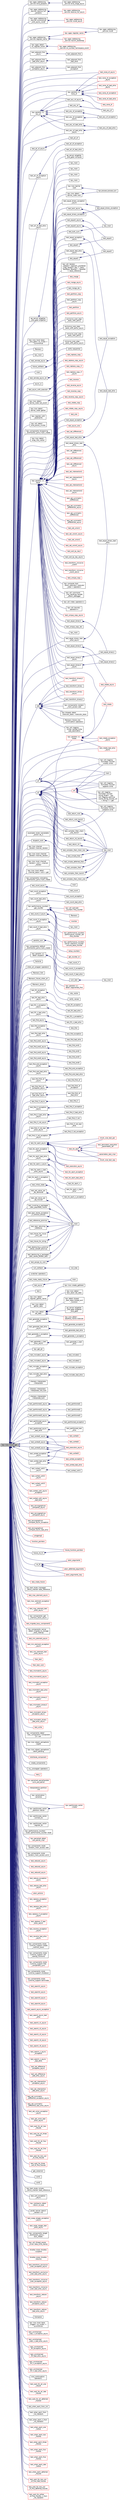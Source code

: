 digraph "hpx::lcos::future::get"
{
  edge [fontname="Helvetica",fontsize="10",labelfontname="Helvetica",labelfontsize="10"];
  node [fontname="Helvetica",fontsize="10",shape=record];
  rankdir="LR";
  Node13 [label="hpx::lcos::future::get",height=0.2,width=0.4,color="black", fillcolor="grey75", style="filled", fontcolor="black"];
  Node13 -> Node14 [dir="back",color="midnightblue",fontsize="10",style="solid",fontname="Helvetica"];
  Node14 [label="hpx::agas::addressing\l_service::bind_postproc",height=0.2,width=0.4,color="black", fillcolor="white", style="filled",URL="$db/d58/structhpx_1_1agas_1_1addressing__service.html#ae6f42662e19483b27cbf2e2779104b6c"];
  Node14 -> Node15 [dir="back",color="midnightblue",fontsize="10",style="solid",fontname="Helvetica"];
  Node15 [label="hpx::agas::addressing\l_service::bind_range_async",height=0.2,width=0.4,color="black", fillcolor="white", style="filled",URL="$db/d58/structhpx_1_1agas_1_1addressing__service.html#ad125f48a33347da6ab20c84f57822af7"];
  Node13 -> Node16 [dir="back",color="midnightblue",fontsize="10",style="solid",fontname="Helvetica"];
  Node16 [label="hpx::agas::addressing\l_service::resolve_full\l_postproc",height=0.2,width=0.4,color="black", fillcolor="white", style="filled",URL="$db/d58/structhpx_1_1agas_1_1addressing__service.html#a9adf9683a9e200a15224e7c04f8d6339"];
  Node16 -> Node17 [dir="back",color="midnightblue",fontsize="10",style="solid",fontname="Helvetica"];
  Node17 [label="hpx::agas::addressing\l_service::resolve_full_async",height=0.2,width=0.4,color="red", fillcolor="white", style="filled",URL="$db/d58/structhpx_1_1agas_1_1addressing__service.html#af678e6288e0f302b9c96b813a8e660ef"];
  Node13 -> Node84 [dir="back",color="midnightblue",fontsize="10",style="solid",fontname="Helvetica"];
  Node84 [label="hpx::agas::addressing\l_service::synchronize\l_with_async_incref",height=0.2,width=0.4,color="black", fillcolor="white", style="filled",URL="$db/d58/structhpx_1_1agas_1_1addressing__service.html#ad7d4e81b976b99cfad608deb77f60880"];
  Node84 -> Node85 [dir="back",color="midnightblue",fontsize="10",style="solid",fontname="Helvetica"];
  Node85 [label="hpx::agas::addressing\l_service::incref_async",height=0.2,width=0.4,color="red", fillcolor="white", style="filled",URL="$db/d58/structhpx_1_1agas_1_1addressing__service.html#adae9df2634cf648f129f203c3678c1c1",tooltip="Increment the global reference count for the given id. "];
  Node13 -> Node116 [dir="back",color="midnightblue",fontsize="10",style="solid",fontname="Helvetica"];
  Node116 [label="hpx::agas::addressing\l_service::register_name",height=0.2,width=0.4,color="black", fillcolor="white", style="filled",URL="$db/d58/structhpx_1_1agas_1_1addressing__service.html#a5929d7fd681a5ed692bfbeaa503fc32d",tooltip="Register a global name with a global address (id) "];
  Node116 -> Node117 [dir="back",color="midnightblue",fontsize="10",style="solid",fontname="Helvetica"];
  Node117 [label="hpx::agas::addressing\l_service::launch_bootstrap",height=0.2,width=0.4,color="red", fillcolor="white", style="filled",URL="$db/d58/structhpx_1_1agas_1_1addressing__service.html#a664380be3597d3ca31677b2ae5800e76"];
  Node116 -> Node119 [dir="back",color="midnightblue",fontsize="10",style="solid",fontname="Helvetica"];
  Node119 [label="hpx::agas::register_name",height=0.2,width=0.4,color="red", fillcolor="white", style="filled",URL="$dc/d54/namespacehpx_1_1agas.html#a3812793adbf5e7d8c6b468595ac0823f"];
  Node119 -> Node143 [dir="back",color="midnightblue",fontsize="10",style="solid",fontname="Helvetica"];
  Node143 [label="hpx::agas::addressing\l_service::incref",height=0.2,width=0.4,color="black", fillcolor="white", style="filled",URL="$db/d58/structhpx_1_1agas_1_1addressing__service.html#a77add8ef493b3ff577876bbbde8b2ead"];
  Node13 -> Node170 [dir="back",color="midnightblue",fontsize="10",style="solid",fontname="Helvetica"];
  Node170 [label="hpx::agas::detail::\lon_register_event",height=0.2,width=0.4,color="black", fillcolor="white", style="filled",URL="$dd/dd0/namespacehpx_1_1agas_1_1detail.html#a1739a936c5bfb2f0917f5151ddd2e5b5"];
  Node170 -> Node171 [dir="back",color="midnightblue",fontsize="10",style="solid",fontname="Helvetica"];
  Node171 [label="hpx::agas::addressing\l_service::on_symbol_namespace_event",height=0.2,width=0.4,color="red", fillcolor="white", style="filled",URL="$db/d58/structhpx_1_1agas_1_1addressing__service.html#a88606ead360b593985197f6c07329692",tooltip="Install a listener for a given symbol namespace event. "];
  Node13 -> Node143 [dir="back",color="midnightblue",fontsize="10",style="solid",fontname="Helvetica"];
  Node13 -> Node177 [dir="back",color="midnightblue",fontsize="10",style="solid",fontname="Helvetica"];
  Node177 [label="test_adjacent_find\l_async",height=0.2,width=0.4,color="black", fillcolor="white", style="filled",URL="$d2/d99/adjacentfind_8cpp.html#a6c4a437f1bd2b84e48588b6839ac8ec3"];
  Node177 -> Node178 [dir="back",color="midnightblue",fontsize="10",style="solid",fontname="Helvetica"];
  Node178 [label="test_adjacent_find",height=0.2,width=0.4,color="black", fillcolor="white", style="filled",URL="$d2/d99/adjacentfind_8cpp.html#a466f88b66e1561e75c71c0e2d041c4e6"];
  Node13 -> Node179 [dir="back",color="midnightblue",fontsize="10",style="solid",fontname="Helvetica"];
  Node179 [label="test_adjacent_find\l_bad_alloc_async",height=0.2,width=0.4,color="black", fillcolor="white", style="filled",URL="$d3/d2a/adjacentfind__bad__alloc_8cpp.html#a7d7db2b4a1ef1c84692230ea8fae030a"];
  Node179 -> Node180 [dir="back",color="midnightblue",fontsize="10",style="solid",fontname="Helvetica"];
  Node180 [label="test_adjacent_find\l_bad_alloc",height=0.2,width=0.4,color="black", fillcolor="white", style="filled",URL="$d3/d2a/adjacentfind__bad__alloc_8cpp.html#a7110c49182a3fd0885681f46a94bbc4c"];
  Node13 -> Node181 [dir="back",color="midnightblue",fontsize="10",style="solid",fontname="Helvetica"];
  Node181 [label="test_adjacent_find\l_exception_async",height=0.2,width=0.4,color="black", fillcolor="white", style="filled",URL="$d8/da8/adjacentfind__binary__exception_8cpp.html#a7b804f0c887a76a95e4e5f1cf16dc343"];
  Node181 -> Node182 [dir="back",color="midnightblue",fontsize="10",style="solid",fontname="Helvetica"];
  Node182 [label="test_adjacent_find\l_exception",height=0.2,width=0.4,color="black", fillcolor="white", style="filled",URL="$d8/da8/adjacentfind__binary__exception_8cpp.html#ab77f704bc29279f34486611b31dd9f19"];
  Node13 -> Node183 [dir="back",color="midnightblue",fontsize="10",style="solid",fontname="Helvetica"];
  Node183 [label="hpx::parallel::v1::\lnone_of",height=0.2,width=0.4,color="black", fillcolor="white", style="filled",URL="$db/db9/namespacehpx_1_1parallel_1_1v1.html#ae44352b56d9d9936c0ff9a90a50d3049"];
  Node183 -> Node184 [dir="back",color="midnightblue",fontsize="10",style="solid",fontname="Helvetica"];
  Node184 [label="test_none_of",height=0.2,width=0.4,color="red", fillcolor="white", style="filled",URL="$de/d32/none__of_8cpp.html#a4188d9b781e7ae7dd7a9049eb2ef3c38"];
  Node183 -> Node186 [dir="back",color="midnightblue",fontsize="10",style="solid",fontname="Helvetica"];
  Node186 [label="test_none_of_async",height=0.2,width=0.4,color="red", fillcolor="white", style="filled",URL="$de/d32/none__of_8cpp.html#a86a0a8c8f53ac6c09d22d4216bbeb59b"];
  Node183 -> Node187 [dir="back",color="midnightblue",fontsize="10",style="solid",fontname="Helvetica"];
  Node187 [label="test_none_of_exception",height=0.2,width=0.4,color="red", fillcolor="white", style="filled",URL="$de/d32/none__of_8cpp.html#a6fc2ea520cb018511cd2c90504cadf0c"];
  Node183 -> Node189 [dir="back",color="midnightblue",fontsize="10",style="solid",fontname="Helvetica"];
  Node189 [label="test_none_of_exception\l_async",height=0.2,width=0.4,color="red", fillcolor="white", style="filled",URL="$de/d32/none__of_8cpp.html#ac4f0567bb6e5f2e6ce455ab913ec9dfc"];
  Node183 -> Node190 [dir="back",color="midnightblue",fontsize="10",style="solid",fontname="Helvetica"];
  Node190 [label="test_none_of_bad_alloc",height=0.2,width=0.4,color="red", fillcolor="white", style="filled",URL="$de/d32/none__of_8cpp.html#af214362a538f7307354bcfb31b7f6f6c"];
  Node183 -> Node192 [dir="back",color="midnightblue",fontsize="10",style="solid",fontname="Helvetica"];
  Node192 [label="test_none_of_bad_alloc\l_async",height=0.2,width=0.4,color="red", fillcolor="white", style="filled",URL="$de/d32/none__of_8cpp.html#a98a0e0974e9e9829b45c786450df942c"];
  Node13 -> Node193 [dir="back",color="midnightblue",fontsize="10",style="solid",fontname="Helvetica"];
  Node193 [label="hpx::parallel::v1::\lany_of",height=0.2,width=0.4,color="black", fillcolor="white", style="filled",URL="$db/db9/namespacehpx_1_1parallel_1_1v1.html#aa0008b3858cfed5bbaca31df3f5c748c"];
  Node193 -> Node183 [dir="back",color="midnightblue",fontsize="10",style="solid",fontname="Helvetica"];
  Node193 -> Node194 [dir="back",color="midnightblue",fontsize="10",style="solid",fontname="Helvetica"];
  Node194 [label="test_any_of",height=0.2,width=0.4,color="black", fillcolor="white", style="filled",URL="$d8/d5d/any__of_8cpp.html#a3be6d1cf182d27096e687217832b6ffb"];
  Node194 -> Node195 [dir="back",color="midnightblue",fontsize="10",style="solid",fontname="Helvetica"];
  Node195 [label="test_any_of",height=0.2,width=0.4,color="black", fillcolor="white", style="filled",URL="$d8/d5d/any__of_8cpp.html#a55a98f67dea107e8ed4973b9dd33d77c"];
  Node193 -> Node196 [dir="back",color="midnightblue",fontsize="10",style="solid",fontname="Helvetica"];
  Node196 [label="test_any_of_async",height=0.2,width=0.4,color="black", fillcolor="white", style="filled",URL="$d8/d5d/any__of_8cpp.html#af1056def42768dd08ff4f98ce58d5586"];
  Node196 -> Node195 [dir="back",color="midnightblue",fontsize="10",style="solid",fontname="Helvetica"];
  Node193 -> Node197 [dir="back",color="midnightblue",fontsize="10",style="solid",fontname="Helvetica"];
  Node197 [label="test_any_of_exception",height=0.2,width=0.4,color="black", fillcolor="white", style="filled",URL="$d8/d5d/any__of_8cpp.html#a348c2914b5d59fa0b61c79e37df17034"];
  Node197 -> Node198 [dir="back",color="midnightblue",fontsize="10",style="solid",fontname="Helvetica"];
  Node198 [label="test_any_of_exception",height=0.2,width=0.4,color="black", fillcolor="white", style="filled",URL="$d8/d5d/any__of_8cpp.html#ac154ae09b1a74e423a7ab23618009447"];
  Node193 -> Node199 [dir="back",color="midnightblue",fontsize="10",style="solid",fontname="Helvetica"];
  Node199 [label="test_any_of_exception\l_async",height=0.2,width=0.4,color="black", fillcolor="white", style="filled",URL="$d8/d5d/any__of_8cpp.html#ad81e0ee038af5e3b7dd176ced1237e38"];
  Node199 -> Node198 [dir="back",color="midnightblue",fontsize="10",style="solid",fontname="Helvetica"];
  Node193 -> Node200 [dir="back",color="midnightblue",fontsize="10",style="solid",fontname="Helvetica"];
  Node200 [label="test_any_of_bad_alloc",height=0.2,width=0.4,color="black", fillcolor="white", style="filled",URL="$d8/d5d/any__of_8cpp.html#a24ee4ddcdaee70f8bbb0a44bab89ff9a"];
  Node200 -> Node201 [dir="back",color="midnightblue",fontsize="10",style="solid",fontname="Helvetica"];
  Node201 [label="test_any_of_bad_alloc",height=0.2,width=0.4,color="black", fillcolor="white", style="filled",URL="$d8/d5d/any__of_8cpp.html#a1a6f0a18938cd83d8516faaa8f8c2a13"];
  Node193 -> Node202 [dir="back",color="midnightblue",fontsize="10",style="solid",fontname="Helvetica"];
  Node202 [label="test_any_of_bad_alloc\l_async",height=0.2,width=0.4,color="black", fillcolor="white", style="filled",URL="$d8/d5d/any__of_8cpp.html#a39de4a734510b3f4ae74c26a6c0834b0"];
  Node202 -> Node201 [dir="back",color="midnightblue",fontsize="10",style="solid",fontname="Helvetica"];
  Node13 -> Node203 [dir="back",color="midnightblue",fontsize="10",style="solid",fontname="Helvetica"];
  Node203 [label="test_all_of_async",height=0.2,width=0.4,color="black", fillcolor="white", style="filled",URL="$db/d88/all__of_8cpp.html#a19895ccda519d8c041e38dfd3ebefe9f"];
  Node203 -> Node204 [dir="back",color="midnightblue",fontsize="10",style="solid",fontname="Helvetica"];
  Node204 [label="test_all_of",height=0.2,width=0.4,color="black", fillcolor="white", style="filled",URL="$db/d88/all__of_8cpp.html#af9d610e57b010037ac1f519bcbf56cfb"];
  Node13 -> Node205 [dir="back",color="midnightblue",fontsize="10",style="solid",fontname="Helvetica"];
  Node205 [label="test_all_of_exception\l_async",height=0.2,width=0.4,color="black", fillcolor="white", style="filled",URL="$db/d88/all__of_8cpp.html#a4e845a23ebb61fed071e6392f8020bce"];
  Node205 -> Node206 [dir="back",color="midnightblue",fontsize="10",style="solid",fontname="Helvetica"];
  Node206 [label="test_all_of_exception",height=0.2,width=0.4,color="black", fillcolor="white", style="filled",URL="$db/d88/all__of_8cpp.html#acca8f99e5f83ca07d5324921ec1a2a1b"];
  Node13 -> Node207 [dir="back",color="midnightblue",fontsize="10",style="solid",fontname="Helvetica"];
  Node207 [label="test_all_of_bad_alloc\l_async",height=0.2,width=0.4,color="black", fillcolor="white", style="filled",URL="$db/d88/all__of_8cpp.html#a84b0ba77eb643761e4b7b64703e847a1"];
  Node207 -> Node208 [dir="back",color="midnightblue",fontsize="10",style="solid",fontname="Helvetica"];
  Node208 [label="test_all_of_bad_alloc",height=0.2,width=0.4,color="black", fillcolor="white", style="filled",URL="$db/d88/all__of_8cpp.html#abd165cd5daef043edbd99d5138683f9f"];
  Node13 -> Node209 [dir="back",color="midnightblue",fontsize="10",style="solid",fontname="Helvetica"];
  Node209 [label="ag::server::allgather\l_and_gate::allgather",height=0.2,width=0.4,color="black", fillcolor="white", style="filled",URL="$d6/dd2/classag_1_1server_1_1allgather__and__gate.html#a494418627abfc7012f2297a8bea635db"];
  Node209 -> Node210 [dir="back",color="midnightblue",fontsize="10",style="solid",fontname="Helvetica"];
  Node210 [label="ag::server::allgather\l_and_gate::compute",height=0.2,width=0.4,color="black", fillcolor="white", style="filled",URL="$d6/dd2/classag_1_1server_1_1allgather__and__gate.html#a07982151b8c2fa12d2a89152e9896b12"];
  Node13 -> Node211 [dir="back",color="midnightblue",fontsize="10",style="solid",fontname="Helvetica"];
  Node211 [label="hpx::lcos::local::base\l_and_gate\< no_mutex \>\l::synchronize",height=0.2,width=0.4,color="black", fillcolor="white", style="filled",URL="$df/d91/structhpx_1_1lcos_1_1local_1_1base__and__gate.html#a59bb48aa2dc54b483bdb6e7d7bcd7553"];
  Node13 -> Node196 [dir="back",color="midnightblue",fontsize="10",style="solid",fontname="Helvetica"];
  Node13 -> Node199 [dir="back",color="midnightblue",fontsize="10",style="solid",fontname="Helvetica"];
  Node13 -> Node202 [dir="back",color="midnightblue",fontsize="10",style="solid",fontname="Helvetica"];
  Node13 -> Node212 [dir="back",color="midnightblue",fontsize="10",style="solid",fontname="Helvetica"];
  Node212 [label="fibonacci",height=0.2,width=0.4,color="black", fillcolor="white", style="filled",URL="$d8/de5/apex__action__count_8cpp.html#aa9a1997d5209d835cd3c458d97214805"];
  Node13 -> Node213 [dir="back",color="midnightblue",fontsize="10",style="solid",fontname="Helvetica"];
  Node213 [label="hpx_main",height=0.2,width=0.4,color="black", fillcolor="white", style="filled",URL="$d9/d40/apply__remote_8cpp.html#aefd26dd818037509b2241068d57e3e1d"];
  Node13 -> Node214 [dir="back",color="midnightblue",fontsize="10",style="solid",fontname="Helvetica"];
  Node214 [label="test_remote_async",height=0.2,width=0.4,color="black", fillcolor="white", style="filled",URL="$db/de6/async__action__1813_8cpp.html#af26e331d55cd69b2a6ef7070fe033535"];
  Node214 -> Node215 [dir="back",color="midnightblue",fontsize="10",style="solid",fontname="Helvetica"];
  Node215 [label="hpx_main",height=0.2,width=0.4,color="black", fillcolor="white", style="filled",URL="$db/de6/async__action__1813_8cpp.html#aefd26dd818037509b2241068d57e3e1d"];
  Node13 -> Node216 [dir="back",color="midnightblue",fontsize="10",style="solid",fontname="Helvetica"];
  Node216 [label="future_callback",height=0.2,width=0.4,color="black", fillcolor="white", style="filled",URL="$dc/dbb/async__callback__non__deduced__context_8cpp.html#a34224a4db910ab1c6b85392b1be83285"];
  Node216 -> Node217 [dir="back",color="midnightblue",fontsize="10",style="solid",fontname="Helvetica"];
  Node217 [label="hpx_main",height=0.2,width=0.4,color="black", fillcolor="white", style="filled",URL="$dc/dbb/async__callback__non__deduced__context_8cpp.html#aefd26dd818037509b2241068d57e3e1d"];
  Node13 -> Node218 [dir="back",color="midnightblue",fontsize="10",style="solid",fontname="Helvetica"];
  Node218 [label="main",height=0.2,width=0.4,color="black", fillcolor="white", style="filled",URL="$d2/dae/async__callback__with__bound__callback_8cpp.html#ae66f6b31b5ad750f1fe042a706a4e3d4"];
  Node13 -> Node219 [dir="back",color="midnightblue",fontsize="10",style="solid",fontname="Helvetica"];
  Node219 [label="test_remote_async_cb",height=0.2,width=0.4,color="black", fillcolor="white", style="filled",URL="$da/d88/async__cb__remote_8cpp.html#a696e56ba0ade0311e4a0e06254e743d9"];
  Node219 -> Node220 [dir="back",color="midnightblue",fontsize="10",style="solid",fontname="Helvetica"];
  Node220 [label="hpx_main",height=0.2,width=0.4,color="black", fillcolor="white", style="filled",URL="$da/d88/async__cb__remote_8cpp.html#aefd26dd818037509b2241068d57e3e1d"];
  Node13 -> Node221 [dir="back",color="midnightblue",fontsize="10",style="solid",fontname="Helvetica"];
  Node221 [label="async_io",height=0.2,width=0.4,color="black", fillcolor="white", style="filled",URL="$d3/df5/async__io__action_8cpp.html#a583c74e05ab39fff242e63afb206a74e"];
  Node13 -> Node222 [dir="back",color="midnightblue",fontsize="10",style="solid",fontname="Helvetica"];
  Node222 [label="test_async_with_executor",height=0.2,width=0.4,color="black", fillcolor="white", style="filled",URL="$d4/dce/async__local__executor_8cpp.html#a3be1a86d23b45cd956b5d793a25bc1f3"];
  Node222 -> Node223 [dir="back",color="midnightblue",fontsize="10",style="solid",fontname="Helvetica"];
  Node223 [label="hpx_main",height=0.2,width=0.4,color="black", fillcolor="white", style="filled",URL="$d4/dce/async__local__executor_8cpp.html#aefd26dd818037509b2241068d57e3e1d"];
  Node13 -> Node124 [dir="back",color="midnightblue",fontsize="10",style="solid",fontname="Helvetica"];
  Node124 [label="hpx::lcos::barrier\l::wait",height=0.2,width=0.4,color="black", fillcolor="white", style="filled",URL="$d9/dab/classhpx_1_1lcos_1_1barrier.html#a1fcac5ce49dd1b9800affc8c8b84e4c9"];
  Node124 -> Node125 [dir="back",color="midnightblue",fontsize="10",style="solid",fontname="Helvetica"];
  Node125 [label="hpx.process.process.join",height=0.2,width=0.4,color="black", fillcolor="white", style="filled",URL="$d3/d41/classhpx_1_1process_1_1process.html#acc7ec4687f3bf5ae121ef7b494d991d8"];
  Node13 -> Node224 [dir="back",color="midnightblue",fontsize="10",style="solid",fontname="Helvetica"];
  Node224 [label="hpx::lcos::detail::\lbarrier_node::gather",height=0.2,width=0.4,color="black", fillcolor="white", style="filled",URL="$dc/dd7/structhpx_1_1lcos_1_1detail_1_1barrier__node.html#a6573676b4111eb5820df6dadb5cb12bb"];
  Node13 -> Node225 [dir="back",color="midnightblue",fontsize="10",style="solid",fontname="Helvetica"];
  Node225 [label="hpx::lcos::detail::\lbarrier_node::set_event",height=0.2,width=0.4,color="black", fillcolor="white", style="filled",URL="$dc/dd7/structhpx_1_1lcos_1_1detail_1_1barrier__node.html#a7c4df1612298d6bca82818ad1ab263e7"];
  Node225 -> Node226 [dir="back",color="midnightblue",fontsize="10",style="solid",fontname="Helvetica"];
  Node226 [label="hpx::lcos::detail::\lbarrier_node::wait",height=0.2,width=0.4,color="black", fillcolor="white", style="filled",URL="$dc/dd7/structhpx_1_1lcos_1_1detail_1_1barrier__node.html#aa4e3bd2f6143714f869892b8e992c45e"];
  Node226 -> Node125 [dir="back",color="midnightblue",fontsize="10",style="solid",fontname="Helvetica"];
  Node13 -> Node127 [dir="back",color="midnightblue",fontsize="10",style="solid",fontname="Helvetica"];
  Node127 [label="hpx::register_with\l_basename",height=0.2,width=0.4,color="black", fillcolor="white", style="filled",URL="$d8/d83/namespacehpx.html#a09a6c6ffc84d21df225c3f5730de31d0"];
  Node13 -> Node227 [dir="back",color="midnightblue",fontsize="10",style="solid",fontname="Helvetica"];
  Node227 [label="hpx::util::detail::\lbind_action_invoke",height=0.2,width=0.4,color="black", fillcolor="white", style="filled",URL="$d2/d8e/namespacehpx_1_1util_1_1detail.html#a23f59eb6681058475423d0f3fcda30bb"];
  Node13 -> Node228 [dir="back",color="midnightblue",fontsize="10",style="solid",fontname="Helvetica"];
  Node228 [label="hpx::components::binpacking\l_distribution_policy::bulk_create",height=0.2,width=0.4,color="black", fillcolor="white", style="filled",URL="$da/d4d/structhpx_1_1components_1_1binpacking__distribution__policy.html#abc008e09b2c9369800c7af065d329a05"];
  Node13 -> Node229 [dir="back",color="midnightblue",fontsize="10",style="solid",fontname="Helvetica"];
  Node229 [label="hpx::lcos::detail::\lwrap_into_vector",height=0.2,width=0.4,color="black", fillcolor="white", style="filled",URL="$d4/d6c/namespacehpx_1_1lcos_1_1detail.html#aa3c680a8468eee2bf3cc318fc4aa19f5"];
  Node13 -> Node230 [dir="back",color="midnightblue",fontsize="10",style="solid",fontname="Helvetica"];
  Node230 [label="test_bulk_async",height=0.2,width=0.4,color="black", fillcolor="white", style="filled",URL="$d2/d56/bulk__async_8cpp.html#a0c9f242c44ff4818d7e4996d5ef3f5a5"];
  Node230 -> Node231 [dir="back",color="midnightblue",fontsize="10",style="solid",fontname="Helvetica"];
  Node231 [label="hpx_main",height=0.2,width=0.4,color="black", fillcolor="white", style="filled",URL="$d2/d56/bulk__async_8cpp.html#ab1825231fb9efbfb464404767c072654"];
  Node13 -> Node232 [dir="back",color="midnightblue",fontsize="10",style="solid",fontname="Helvetica"];
  Node232 [label="examples::stubs::cancelable\l_action::do_it",height=0.2,width=0.4,color="black", fillcolor="white", style="filled",URL="$d1/d2a/structexamples_1_1stubs_1_1cancelable__action.html#aec3937d70ff6a686e5cc6b812292da9e"];
  Node13 -> Node233 [dir="back",color="midnightblue",fontsize="10",style="solid",fontname="Helvetica"];
  Node233 [label="dispatch_work",height=0.2,width=0.4,color="black", fillcolor="white", style="filled",URL="$dd/d5f/channel_8cpp.html#a3d606b83e4ff5fddcaf60e1e4724c219"];
  Node233 -> Node234 [dir="back",color="midnightblue",fontsize="10",style="solid",fontname="Helvetica"];
  Node234 [label="main",height=0.2,width=0.4,color="black", fillcolor="white", style="filled",URL="$dd/d5f/channel_8cpp.html#a0ddf1224851353fc92bfbff6f499fa97"];
  Node13 -> Node235 [dir="back",color="midnightblue",fontsize="10",style="solid",fontname="Helvetica"];
  Node235 [label="hpx::lcos::channel\l_iterator::channel_iterator",height=0.2,width=0.4,color="black", fillcolor="white", style="filled",URL="$d0/dc2/classhpx_1_1lcos_1_1channel__iterator.html#a9730e3a9bc071668261ee213822537c5"];
  Node13 -> Node236 [dir="back",color="midnightblue",fontsize="10",style="solid",fontname="Helvetica"];
  Node236 [label="hpx::lcos::local::channel\l_iterator::channel_iterator",height=0.2,width=0.4,color="black", fillcolor="white", style="filled",URL="$d5/d01/classhpx_1_1lcos_1_1local_1_1channel__iterator.html#a18817a87547e40f5c5ef079d255a2a24"];
  Node13 -> Node237 [dir="back",color="midnightblue",fontsize="10",style="solid",fontname="Helvetica"];
  Node237 [label="hpx::lcos::local::channel\l_iterator\< void \>::channel\l_iterator",height=0.2,width=0.4,color="black", fillcolor="white", style="filled",URL="$d5/d7b/classhpx_1_1lcos_1_1local_1_1channel__iterator_3_01void_01_4.html#ac660c2a52bec8f615c9ac17f44ab657d"];
  Node13 -> Node238 [dir="back",color="midnightblue",fontsize="10",style="solid",fontname="Helvetica"];
  Node238 [label="hpx::lcos::local::detail\l::channel_base\< void \>::get",height=0.2,width=0.4,color="black", fillcolor="white", style="filled",URL="$de/d88/classhpx_1_1lcos_1_1local_1_1detail_1_1channel__base_3_01void_01_4.html#aabba58cac85d0aead955af00ce46ed8a"];
  Node13 -> Node239 [dir="back",color="midnightblue",fontsize="10",style="solid",fontname="Helvetica"];
  Node239 [label="hpx::components::colocating\l_distribution_policy::bulk_create",height=0.2,width=0.4,color="black", fillcolor="white", style="filled",URL="$d7/d4c/structhpx_1_1components_1_1colocating__distribution__policy.html#a194bc8cf80fab8143ab23b85358ca6a0"];
  Node13 -> Node240 [dir="back",color="midnightblue",fontsize="10",style="solid",fontname="Helvetica"];
  Node240 [label="test_count_async",height=0.2,width=0.4,color="black", fillcolor="white", style="filled",URL="$de/d3a/count__tests_8hpp.html#a4621580b458537fa0a2fd6953e037a6a"];
  Node240 -> Node241 [dir="back",color="midnightblue",fontsize="10",style="solid",fontname="Helvetica"];
  Node241 [label="test_count",height=0.2,width=0.4,color="black", fillcolor="white", style="filled",URL="$d3/d01/count_8cpp.html#a9ccb319728607ee71e8c8d4a6f847a62"];
  Node13 -> Node242 [dir="back",color="midnightblue",fontsize="10",style="solid",fontname="Helvetica"];
  Node242 [label="test_count_exception\l_async",height=0.2,width=0.4,color="black", fillcolor="white", style="filled",URL="$de/d3a/count__tests_8hpp.html#ab0cd91de016499bfe205083429b6785a"];
  Node242 -> Node243 [dir="back",color="midnightblue",fontsize="10",style="solid",fontname="Helvetica"];
  Node243 [label="test_count_exception",height=0.2,width=0.4,color="black", fillcolor="white", style="filled",URL="$d3/d01/count_8cpp.html#ae23acdd376e0fb1388a90579e927a768"];
  Node13 -> Node244 [dir="back",color="midnightblue",fontsize="10",style="solid",fontname="Helvetica"];
  Node244 [label="test_count_bad_alloc\l_async",height=0.2,width=0.4,color="black", fillcolor="white", style="filled",URL="$de/d3a/count__tests_8hpp.html#ab6f5cd5abb77116db322db53775acdea"];
  Node244 -> Node245 [dir="back",color="midnightblue",fontsize="10",style="solid",fontname="Helvetica"];
  Node245 [label="test_count_bad_alloc",height=0.2,width=0.4,color="black", fillcolor="white", style="filled",URL="$d3/d01/count_8cpp.html#a128561c46179f7dfd8146cfb885f189c"];
  Node13 -> Node246 [dir="back",color="midnightblue",fontsize="10",style="solid",fontname="Helvetica"];
  Node246 [label="hpx::performance_counters\l::get_counter",height=0.2,width=0.4,color="black", fillcolor="white", style="filled",URL="$d0/d36/namespacehpx_1_1performance__counters.html#ab7849064e361c28c8975a47717e5f05e"];
  Node246 -> Node247 [dir="back",color="midnightblue",fontsize="10",style="solid",fontname="Helvetica"];
  Node247 [label="setup_counters",height=0.2,width=0.4,color="red", fillcolor="white", style="filled",URL="$d0/d6b/1d__stencil__4__repart_8cpp.html#ab1bf1c667fac5b7c94245e4173d59db7"];
  Node246 -> Node249 [dir="back",color="midnightblue",fontsize="10",style="solid",fontname="Helvetica"];
  Node249 [label="get_counter_id",height=0.2,width=0.4,color="red", fillcolor="white", style="filled",URL="$d6/de5/1d__stencil__4__throttle_8cpp.html#a244d1f7245f95f51debac25fb31b52b7"];
  Node246 -> Node252 [dir="back",color="midnightblue",fontsize="10",style="solid",fontname="Helvetica"];
  Node252 [label="hpx::util::activate\l_counters::find_counter",height=0.2,width=0.4,color="red", fillcolor="white", style="filled",URL="$d9/d0b/classhpx_1_1util_1_1activate__counters.html#acc7f93dc5cd3bf46dbcfbe72012f2ff6"];
  Node246 -> Node256 [dir="back",color="midnightblue",fontsize="10",style="solid",fontname="Helvetica"];
  Node256 [label="fibonacci",height=0.2,width=0.4,color="black", fillcolor="white", style="filled",URL="$d5/d01/apex__policy__engine__active__thread__count_8cpp.html#aa9a1997d5209d835cd3c458d97214805"];
  Node246 -> Node257 [dir="back",color="midnightblue",fontsize="10",style="solid",fontname="Helvetica"];
  Node257 [label="monitor",height=0.2,width=0.4,color="red", fillcolor="white", style="filled",URL="$d8/d98/heartbeat_8cpp.html#ad6fb83b159107518a0eae38fedf4bbd9"];
  Node246 -> Node260 [dir="back",color="midnightblue",fontsize="10",style="solid",fontname="Helvetica"];
  Node260 [label="hpx_main",height=0.2,width=0.4,color="black", fillcolor="white", style="filled",URL="$da/dc8/papi__counters__basic__functions_8cpp.html#a344a9bb316c276641af2d061a2558c97"];
  Node246 -> Node261 [dir="back",color="midnightblue",fontsize="10",style="solid",fontname="Helvetica"];
  Node261 [label="hpx::performance_counters\l::performance_counter_set\l::find_counter",height=0.2,width=0.4,color="red", fillcolor="white", style="filled",URL="$df/d08/classhpx_1_1performance__counters_1_1performance__counter__set.html#a848fe9c57582888c33da9340854c43ae"];
  Node246 -> Node266 [dir="back",color="midnightblue",fontsize="10",style="solid",fontname="Helvetica"];
  Node266 [label="hpx::performance_counters\l::server::statistics_counter\l::ensure_base_counter",height=0.2,width=0.4,color="red", fillcolor="white", style="filled",URL="$d6/d3f/classhpx_1_1performance__counters_1_1server_1_1statistics__counter.html#ae6c43d5422e5422c7fc67e28720fc395"];
  Node13 -> Node272 [dir="back",color="midnightblue",fontsize="10",style="solid",fontname="Helvetica"];
  Node272 [label="test_count_if_async",height=0.2,width=0.4,color="black", fillcolor="white", style="filled",URL="$d4/da4/countif__tests_8hpp.html#af5c3b389ec8998f20d63876734404f7e"];
  Node272 -> Node273 [dir="back",color="midnightblue",fontsize="10",style="solid",fontname="Helvetica"];
  Node273 [label="test_count_if",height=0.2,width=0.4,color="black", fillcolor="white", style="filled",URL="$d9/df1/countif_8cpp.html#ae42353fe377a5d5589de62c7dbf05b1e"];
  Node13 -> Node274 [dir="back",color="midnightblue",fontsize="10",style="solid",fontname="Helvetica"];
  Node274 [label="test_count_if_exception\l_async",height=0.2,width=0.4,color="black", fillcolor="white", style="filled",URL="$d4/da4/countif__tests_8hpp.html#af96d44180e275fd7ad93e677dcb07b74"];
  Node274 -> Node275 [dir="back",color="midnightblue",fontsize="10",style="solid",fontname="Helvetica"];
  Node275 [label="test_count_if_exception",height=0.2,width=0.4,color="black", fillcolor="white", style="filled",URL="$d9/df1/countif_8cpp.html#a979f30463fa3e416a5179f4fa663a858"];
  Node13 -> Node276 [dir="back",color="midnightblue",fontsize="10",style="solid",fontname="Helvetica"];
  Node276 [label="test_count_if_bad_alloc\l_async",height=0.2,width=0.4,color="black", fillcolor="white", style="filled",URL="$d4/da4/countif__tests_8hpp.html#a85f9b19ccde70030b9ab1ed2a4ca373d"];
  Node276 -> Node277 [dir="back",color="midnightblue",fontsize="10",style="solid",fontname="Helvetica"];
  Node277 [label="test_count_if_bad_alloc",height=0.2,width=0.4,color="black", fillcolor="white", style="filled",URL="$d9/df1/countif_8cpp.html#a5b14221b1f58fbaaf3ca59b9972da4f4"];
  Node13 -> Node278 [dir="back",color="midnightblue",fontsize="10",style="solid",fontname="Helvetica"];
  Node278 [label="parallel_sum",height=0.2,width=0.4,color="black", fillcolor="white", style="filled",URL="$d9/dca/created__executor_8cpp.html#a80274c30da23d7824ffc381645cbcfeb"];
  Node278 -> Node279 [dir="back",color="midnightblue",fontsize="10",style="solid",fontname="Helvetica"];
  Node279 [label="sum_test",height=0.2,width=0.4,color="black", fillcolor="white", style="filled",URL="$d9/dca/created__executor_8cpp.html#a00698497aebbb08ccb1fafc32f2e52a2"];
  Node279 -> Node280 [dir="back",color="midnightblue",fontsize="10",style="solid",fontname="Helvetica"];
  Node280 [label="hpx_main",height=0.2,width=0.4,color="black", fillcolor="white", style="filled",URL="$d9/dca/created__executor_8cpp.html#a4ca51ec94fa82421fc621b58eef7b01c"];
  Node13 -> Node279 [dir="back",color="midnightblue",fontsize="10",style="solid",fontname="Helvetica"];
  Node13 -> Node281 [dir="back",color="midnightblue",fontsize="10",style="solid",fontname="Helvetica"];
  Node281 [label="hpx::components::default\l_distribution_policy::bulk_create",height=0.2,width=0.4,color="black", fillcolor="white", style="filled",URL="$dc/dba/structhpx_1_1components_1_1default__distribution__policy.html#aeb34ed76fb8dcf469dc87414ef37e8b0"];
  Node13 -> Node282 [dir="back",color="midnightblue",fontsize="10",style="solid",fontname="Helvetica"];
  Node282 [label="hpx::parallel::v1::\ldetail::dispatch",height=0.2,width=0.4,color="black", fillcolor="white", style="filled",URL="$d2/ddd/namespacehpx_1_1parallel_1_1v1_1_1detail.html#aea51ad9969d06776535d3c974216f8d0"];
  Node282 -> Node283 [dir="back",color="midnightblue",fontsize="10",style="solid",fontname="Helvetica"];
  Node283 [label="hpx::parallel::v1::\ldetail::segmented_find",height=0.2,width=0.4,color="red", fillcolor="white", style="filled",URL="$d2/ddd/namespacehpx_1_1parallel_1_1v1_1_1detail.html#a7f37c815b51093d10c3ee3e3bb44280f"];
  Node282 -> Node360 [dir="back",color="midnightblue",fontsize="10",style="solid",fontname="Helvetica"];
  Node360 [label="iota_vector",height=0.2,width=0.4,color="black", fillcolor="white", style="filled",URL="$d7/dfb/partitioned__vector__scan_8hpp.html#a572804169127f5ab4a255e465a0f8f9f"];
  Node282 -> Node361 [dir="back",color="midnightblue",fontsize="10",style="solid",fontname="Helvetica"];
  Node361 [label="verify_values",height=0.2,width=0.4,color="black", fillcolor="white", style="filled",URL="$d7/dfb/partitioned__vector__scan_8hpp.html#a1b81c4c13d30b08cac00db9b75578cf1"];
  Node13 -> Node362 [dir="back",color="midnightblue",fontsize="10",style="solid",fontname="Helvetica"];
  Node362 [label="test_equal1_async",height=0.2,width=0.4,color="black", fillcolor="white", style="filled",URL="$df/d99/equal_8cpp.html#a597f8602188e12cea7368e6d9f6594e0"];
  Node362 -> Node363 [dir="back",color="midnightblue",fontsize="10",style="solid",fontname="Helvetica"];
  Node363 [label="test_equal1",height=0.2,width=0.4,color="black", fillcolor="white", style="filled",URL="$df/d99/equal_8cpp.html#a266612fd266a0ba9c3d331209bcea42b"];
  Node13 -> Node364 [dir="back",color="midnightblue",fontsize="10",style="solid",fontname="Helvetica"];
  Node364 [label="test_equal2_async",height=0.2,width=0.4,color="black", fillcolor="white", style="filled",URL="$df/d99/equal_8cpp.html#a3359950a33be0341540aafc6ef22a748"];
  Node364 -> Node365 [dir="back",color="midnightblue",fontsize="10",style="solid",fontname="Helvetica"];
  Node365 [label="test_equal2",height=0.2,width=0.4,color="black", fillcolor="white", style="filled",URL="$df/d99/equal_8cpp.html#ab46092af8ed024e519558130a9ff6ad7"];
  Node13 -> Node366 [dir="back",color="midnightblue",fontsize="10",style="solid",fontname="Helvetica"];
  Node366 [label="test_equal_exception\l_async",height=0.2,width=0.4,color="black", fillcolor="white", style="filled",URL="$df/d99/equal_8cpp.html#aefe3cd6440e52513c0e461ceaa633561"];
  Node366 -> Node367 [dir="back",color="midnightblue",fontsize="10",style="solid",fontname="Helvetica"];
  Node367 [label="test_equal_exception",height=0.2,width=0.4,color="black", fillcolor="white", style="filled",URL="$df/d99/equal_8cpp.html#a654bd2cffe5da6e72f51c68f9ab1163e"];
  Node13 -> Node368 [dir="back",color="midnightblue",fontsize="10",style="solid",fontname="Helvetica"];
  Node368 [label="test_equal_bad_alloc\l_async",height=0.2,width=0.4,color="black", fillcolor="white", style="filled",URL="$df/d99/equal_8cpp.html#ab3ba5ebcf2015b2ea24c68f1ac9bd45d"];
  Node368 -> Node369 [dir="back",color="midnightblue",fontsize="10",style="solid",fontname="Helvetica"];
  Node369 [label="test_equal_bad_alloc",height=0.2,width=0.4,color="black", fillcolor="white", style="filled",URL="$df/d99/equal_8cpp.html#a318e41dc6f7de4f8efc467ec0b018174"];
  Node13 -> Node370 [dir="back",color="midnightblue",fontsize="10",style="solid",fontname="Helvetica"];
  Node370 [label="hpx::parallel::v1::\lequal",height=0.2,width=0.4,color="black", fillcolor="white", style="filled",URL="$db/db9/namespacehpx_1_1parallel_1_1v1.html#a0c7fdfade58cb9d4dda65892a877aa58"];
  Node370 -> Node371 [dir="back",color="midnightblue",fontsize="10",style="solid",fontname="Helvetica"];
  Node371 [label="hpx::compute::host\l::block_executor\< executor\l_type \>::operator=",height=0.2,width=0.4,color="black", fillcolor="white", style="filled",URL="$d5/d95/structhpx_1_1compute_1_1host_1_1block__executor.html#a2e94f39146de2e5db444d93100a1cd9d"];
  Node370 -> Node372 [dir="back",color="midnightblue",fontsize="10",style="solid",fontname="Helvetica"];
  Node372 [label="test_bulk_sync",height=0.2,width=0.4,color="black", fillcolor="white", style="filled",URL="$d2/d56/bulk__async_8cpp.html#abcd3c113797813e7123226b2a864d5df"];
  Node372 -> Node231 [dir="back",color="midnightblue",fontsize="10",style="solid",fontname="Helvetica"];
  Node370 -> Node230 [dir="back",color="midnightblue",fontsize="10",style="solid",fontname="Helvetica"];
  Node370 -> Node373 [dir="back",color="midnightblue",fontsize="10",style="solid",fontname="Helvetica"];
  Node373 [label="hpx::util::command\l_line_handling::handle\l_attach_debugger",height=0.2,width=0.4,color="black", fillcolor="white", style="filled",URL="$d2/df0/structhpx_1_1util_1_1command__line__handling.html#ae8163b563d79e71fd4a62eb19be542c7"];
  Node370 -> Node374 [dir="back",color="midnightblue",fontsize="10",style="solid",fontname="Helvetica"];
  Node374 [label="hpx::util::index::operator==",height=0.2,width=0.4,color="black", fillcolor="white", style="filled",URL="$de/d30/classhpx_1_1util_1_1index.html#a8d82b76f61811925b6490c13b9bfe2a4"];
  Node370 -> Node375 [dir="back",color="midnightblue",fontsize="10",style="solid",fontname="Helvetica"];
  Node375 [label="hpx::util::bounds::\loperator==",height=0.2,width=0.4,color="black", fillcolor="white", style="filled",URL="$d4/d1b/classhpx_1_1util_1_1bounds.html#a3fcbce36a9941e7fd6738943c7249e18"];
  Node370 -> Node376 [dir="back",color="midnightblue",fontsize="10",style="solid",fontname="Helvetica"];
  Node376 [label="test_equal1",height=0.2,width=0.4,color="black", fillcolor="white", style="filled",URL="$df/d99/equal_8cpp.html#a993f6ad964cb4afb272f978a0a3e37d2"];
  Node376 -> Node363 [dir="back",color="midnightblue",fontsize="10",style="solid",fontname="Helvetica"];
  Node370 -> Node362 [dir="back",color="midnightblue",fontsize="10",style="solid",fontname="Helvetica"];
  Node370 -> Node377 [dir="back",color="midnightblue",fontsize="10",style="solid",fontname="Helvetica"];
  Node377 [label="test_equal2",height=0.2,width=0.4,color="black", fillcolor="white", style="filled",URL="$df/d99/equal_8cpp.html#aa6286147cba8b8d2b0eaab5b94d8a677"];
  Node377 -> Node365 [dir="back",color="midnightblue",fontsize="10",style="solid",fontname="Helvetica"];
  Node370 -> Node364 [dir="back",color="midnightblue",fontsize="10",style="solid",fontname="Helvetica"];
  Node370 -> Node378 [dir="back",color="midnightblue",fontsize="10",style="solid",fontname="Helvetica"];
  Node378 [label="test_equal_exception",height=0.2,width=0.4,color="black", fillcolor="white", style="filled",URL="$df/d99/equal_8cpp.html#a6692be2d4f8233c6a880b6e716ed3c21"];
  Node378 -> Node367 [dir="back",color="midnightblue",fontsize="10",style="solid",fontname="Helvetica"];
  Node370 -> Node366 [dir="back",color="midnightblue",fontsize="10",style="solid",fontname="Helvetica"];
  Node370 -> Node379 [dir="back",color="midnightblue",fontsize="10",style="solid",fontname="Helvetica"];
  Node379 [label="test_equal_bad_alloc",height=0.2,width=0.4,color="black", fillcolor="white", style="filled",URL="$df/d99/equal_8cpp.html#af950f7fdd7126a3d4e7070031dc3d5df"];
  Node379 -> Node369 [dir="back",color="midnightblue",fontsize="10",style="solid",fontname="Helvetica"];
  Node370 -> Node368 [dir="back",color="midnightblue",fontsize="10",style="solid",fontname="Helvetica"];
  Node370 -> Node380 [dir="back",color="midnightblue",fontsize="10",style="solid",fontname="Helvetica"];
  Node380 [label="test_equal_binary1",height=0.2,width=0.4,color="black", fillcolor="white", style="filled",URL="$d2/ddd/equal__binary_8cpp.html#ac243042dee077edd93dabe07c31f9b67"];
  Node380 -> Node381 [dir="back",color="midnightblue",fontsize="10",style="solid",fontname="Helvetica"];
  Node381 [label="test_equal_binary1",height=0.2,width=0.4,color="black", fillcolor="white", style="filled",URL="$d2/ddd/equal__binary_8cpp.html#aac9403c0b55aee6913ca61ced86fc040"];
  Node370 -> Node382 [dir="back",color="midnightblue",fontsize="10",style="solid",fontname="Helvetica"];
  Node382 [label="test_equal_binary1\l_async",height=0.2,width=0.4,color="black", fillcolor="white", style="filled",URL="$d2/ddd/equal__binary_8cpp.html#a0bf303e8f092a05593843e28a35491da"];
  Node382 -> Node381 [dir="back",color="midnightblue",fontsize="10",style="solid",fontname="Helvetica"];
  Node370 -> Node383 [dir="back",color="midnightblue",fontsize="10",style="solid",fontname="Helvetica"];
  Node383 [label="test_equal_binary2",height=0.2,width=0.4,color="black", fillcolor="white", style="filled",URL="$d2/ddd/equal__binary_8cpp.html#af689980805cbcb82c9ff24d53a778984"];
  Node383 -> Node384 [dir="back",color="midnightblue",fontsize="10",style="solid",fontname="Helvetica"];
  Node384 [label="test_equal_binary2",height=0.2,width=0.4,color="black", fillcolor="white", style="filled",URL="$d2/ddd/equal__binary_8cpp.html#ac61a3dca8256a3977f2fa79a5159f330"];
  Node370 -> Node385 [dir="back",color="midnightblue",fontsize="10",style="solid",fontname="Helvetica"];
  Node385 [label="test_equal_binary2\l_async",height=0.2,width=0.4,color="black", fillcolor="white", style="filled",URL="$d2/ddd/equal__binary_8cpp.html#a65247ce0883e15b03dd40be1d6b43f8d"];
  Node385 -> Node384 [dir="back",color="midnightblue",fontsize="10",style="solid",fontname="Helvetica"];
  Node370 -> Node386 [dir="back",color="midnightblue",fontsize="10",style="solid",fontname="Helvetica"];
  Node386 [label="test_equal_binary_exception",height=0.2,width=0.4,color="black", fillcolor="white", style="filled",URL="$d2/ddd/equal__binary_8cpp.html#aac0d8667f4a6b730f668fb793bf7a348"];
  Node386 -> Node387 [dir="back",color="midnightblue",fontsize="10",style="solid",fontname="Helvetica"];
  Node387 [label="test_equal_binary_exception",height=0.2,width=0.4,color="black", fillcolor="white", style="filled",URL="$d2/ddd/equal__binary_8cpp.html#a38873c530e81ac91641669845f09887a"];
  Node370 -> Node388 [dir="back",color="midnightblue",fontsize="10",style="solid",fontname="Helvetica"];
  Node388 [label="test_equal_binary_exception\l_async",height=0.2,width=0.4,color="black", fillcolor="white", style="filled",URL="$d2/ddd/equal__binary_8cpp.html#ab23d2d7b96fd0abd15e4c710481be38f"];
  Node388 -> Node387 [dir="back",color="midnightblue",fontsize="10",style="solid",fontname="Helvetica"];
  Node370 -> Node389 [dir="back",color="midnightblue",fontsize="10",style="solid",fontname="Helvetica"];
  Node389 [label="test_equal_binary_bad\l_alloc",height=0.2,width=0.4,color="black", fillcolor="white", style="filled",URL="$d2/ddd/equal__binary_8cpp.html#a6563a612c52fb145353dd711752ec0ab"];
  Node389 -> Node390 [dir="back",color="midnightblue",fontsize="10",style="solid",fontname="Helvetica"];
  Node390 [label="test_equal_binary_bad\l_alloc",height=0.2,width=0.4,color="black", fillcolor="white", style="filled",URL="$d2/ddd/equal__binary_8cpp.html#a8cacd12acd667ad1a2115f98c43dedd6"];
  Node370 -> Node391 [dir="back",color="midnightblue",fontsize="10",style="solid",fontname="Helvetica"];
  Node391 [label="test_equal_binary_bad\l_alloc_async",height=0.2,width=0.4,color="black", fillcolor="white", style="filled",URL="$d2/ddd/equal__binary_8cpp.html#ae142fdafd69712b8e1cd0eb516c06740"];
  Node391 -> Node390 [dir="back",color="midnightblue",fontsize="10",style="solid",fontname="Helvetica"];
  Node370 -> Node392 [dir="back",color="midnightblue",fontsize="10",style="solid",fontname="Helvetica"];
  Node392 [label="hpx::util::iterator\l_adaptor\< segment_unordered\l_map_iterator\< Key, T, Hash,\l KeyEqual, BaseIter \>, BaseIter\l \>::base_reference",height=0.2,width=0.4,color="black", fillcolor="white", style="filled",URL="$dd/d31/classhpx_1_1util_1_1iterator__adaptor.html#a94fc51756ea35a5e0b1523c242b7fb3c"];
  Node370 -> Node393 [dir="back",color="midnightblue",fontsize="10",style="solid",fontname="Helvetica"];
  Node393 [label="test_merge",height=0.2,width=0.4,color="red", fillcolor="white", style="filled",URL="$db/d38/merge__range_8cpp.html#a2e0060748d277706ba728016568f1dbf"];
  Node370 -> Node396 [dir="back",color="midnightblue",fontsize="10",style="solid",fontname="Helvetica"];
  Node396 [label="test_merge_async",height=0.2,width=0.4,color="red", fillcolor="white", style="filled",URL="$db/d38/merge__range_8cpp.html#ac7a94e614f43f22799d481ea272af59e"];
  Node370 -> Node397 [dir="back",color="midnightblue",fontsize="10",style="solid",fontname="Helvetica"];
  Node397 [label="test_merge_etc",height=0.2,width=0.4,color="black", fillcolor="white", style="filled",URL="$dc/d10/merge__tests_8hpp.html#ad0f4882078c9e3e1f692464e67040c7a"];
  Node370 -> Node398 [dir="back",color="midnightblue",fontsize="10",style="solid",fontname="Helvetica"];
  Node398 [label="test_partition_copy",height=0.2,width=0.4,color="red", fillcolor="white", style="filled",URL="$d9/dfa/partition__copy__tests_8hpp.html#ad9ddd8ab895684ada0894aaab61eb447"];
  Node370 -> Node400 [dir="back",color="midnightblue",fontsize="10",style="solid",fontname="Helvetica"];
  Node400 [label="test_partition_copy\l_async",height=0.2,width=0.4,color="black", fillcolor="white", style="filled",URL="$d9/dfa/partition__copy__tests_8hpp.html#ac159394185d42c0081d696f41aff774c"];
  Node370 -> Node401 [dir="back",color="midnightblue",fontsize="10",style="solid",fontname="Helvetica"];
  Node401 [label="test_partition",height=0.2,width=0.4,color="red", fillcolor="white", style="filled",URL="$df/dd8/partition__tests_8hpp.html#a4f40d9e862c5aaa7e64d56fc15f089ce"];
  Node370 -> Node404 [dir="back",color="midnightblue",fontsize="10",style="solid",fontname="Helvetica"];
  Node404 [label="test_partition_async",height=0.2,width=0.4,color="red", fillcolor="white", style="filled",URL="$df/dd8/partition__tests_8hpp.html#aae3d4d8e7dafc0029ef1ef9296dd49da"];
  Node370 -> Node406 [dir="back",color="midnightblue",fontsize="10",style="solid",fontname="Helvetica"];
  Node406 [label="exclusive_scan_algo\l_tests_with_policy",height=0.2,width=0.4,color="black", fillcolor="white", style="filled",URL="$d2/dda/partitioned__vector__exclusive__scan_8cpp.html#a4a261a1382349c14bb90c84e6c42992f"];
  Node370 -> Node407 [dir="back",color="midnightblue",fontsize="10",style="solid",fontname="Helvetica"];
  Node407 [label="exclusive_scan_algo\l_tests_with_policy_async",height=0.2,width=0.4,color="black", fillcolor="white", style="filled",URL="$d2/dda/partitioned__vector__exclusive__scan_8cpp.html#a430eb978e18bd4deefe98774b98d73d0"];
  Node370 -> Node408 [dir="back",color="midnightblue",fontsize="10",style="solid",fontname="Helvetica"];
  Node408 [label="inclusive_scan_algo\l_tests_with_policy",height=0.2,width=0.4,color="black", fillcolor="white", style="filled",URL="$d0/dd9/partitioned__vector__inclusive__scan_8cpp.html#a34738553072fae9ba4943c819d65ebaf"];
  Node370 -> Node409 [dir="back",color="midnightblue",fontsize="10",style="solid",fontname="Helvetica"];
  Node409 [label="inclusive_scan_algo\l_tests_with_policy_async",height=0.2,width=0.4,color="black", fillcolor="white", style="filled",URL="$d0/dd9/partitioned__vector__inclusive__scan_8cpp.html#ab0bfeba9eb0de80c695d41005ad8d0a9"];
  Node370 -> Node410 [dir="back",color="midnightblue",fontsize="10",style="solid",fontname="Helvetica"];
  Node410 [label="verify::sequential",height=0.2,width=0.4,color="black", fillcolor="white", style="filled",URL="$db/d9c/structverify.html#a9e306b7e822040bbb51f4a5ef9f6d193"];
  Node370 -> Node411 [dir="back",color="midnightblue",fontsize="10",style="solid",fontname="Helvetica"];
  Node411 [label="test_replace_copy",height=0.2,width=0.4,color="red", fillcolor="white", style="filled",URL="$da/d69/replace__copy_8cpp.html#a549287bdbc50f6d0ee9398a1b96d0b3e"];
  Node370 -> Node413 [dir="back",color="midnightblue",fontsize="10",style="solid",fontname="Helvetica"];
  Node413 [label="test_replace_copy_async",height=0.2,width=0.4,color="red", fillcolor="white", style="filled",URL="$da/d69/replace__copy_8cpp.html#a97e96f670ad38d3f3c03779deb3a346c"];
  Node370 -> Node414 [dir="back",color="midnightblue",fontsize="10",style="solid",fontname="Helvetica"];
  Node414 [label="test_replace_copy_if",height=0.2,width=0.4,color="red", fillcolor="white", style="filled",URL="$d4/d1c/replace__copy__if_8cpp.html#aa848d9d1e416d0099784c89a557b0a5a"];
  Node370 -> Node416 [dir="back",color="midnightblue",fontsize="10",style="solid",fontname="Helvetica"];
  Node416 [label="test_replace_copy_if\l_async",height=0.2,width=0.4,color="red", fillcolor="white", style="filled",URL="$d4/d1c/replace__copy__if_8cpp.html#aa32e57023525ecb3fe7d68c541ef1fb4"];
  Node370 -> Node417 [dir="back",color="midnightblue",fontsize="10",style="solid",fontname="Helvetica"];
  Node417 [label="test_reverse",height=0.2,width=0.4,color="red", fillcolor="white", style="filled",URL="$d8/dc4/reverse_8cpp.html#a698a7dfc93bebfd1903e9279d728b478"];
  Node370 -> Node419 [dir="back",color="midnightblue",fontsize="10",style="solid",fontname="Helvetica"];
  Node419 [label="test_reverse_async",height=0.2,width=0.4,color="red", fillcolor="white", style="filled",URL="$d8/dc4/reverse_8cpp.html#a98d04b1d1b66041667a0b108cb75bd94"];
  Node370 -> Node420 [dir="back",color="midnightblue",fontsize="10",style="solid",fontname="Helvetica"];
  Node420 [label="test_reverse_copy",height=0.2,width=0.4,color="red", fillcolor="white", style="filled",URL="$dd/d14/reverse__copy_8cpp.html#a298232cec66ae90b0563ba2508e907b5"];
  Node370 -> Node422 [dir="back",color="midnightblue",fontsize="10",style="solid",fontname="Helvetica"];
  Node422 [label="test_reverse_copy_async",height=0.2,width=0.4,color="red", fillcolor="white", style="filled",URL="$dd/d14/reverse__copy_8cpp.html#ab9e629812148935cc830738ad470eb27"];
  Node370 -> Node423 [dir="back",color="midnightblue",fontsize="10",style="solid",fontname="Helvetica"];
  Node423 [label="test_rotate",height=0.2,width=0.4,color="red", fillcolor="white", style="filled",URL="$d7/d5d/rotate_8cpp.html#ab8a8520d8bdef3f9022bc5377426d949"];
  Node370 -> Node425 [dir="back",color="midnightblue",fontsize="10",style="solid",fontname="Helvetica"];
  Node425 [label="test_rotate_async",height=0.2,width=0.4,color="red", fillcolor="white", style="filled",URL="$d7/d5d/rotate_8cpp.html#ae3e37eb13d1c555e7ec861e99599cecb"];
  Node370 -> Node426 [dir="back",color="midnightblue",fontsize="10",style="solid",fontname="Helvetica"];
  Node426 [label="test_rotate_copy",height=0.2,width=0.4,color="red", fillcolor="white", style="filled",URL="$da/d77/rotate__copy_8cpp.html#aef8e9231188daeb3b06747b380edc1d4"];
  Node370 -> Node428 [dir="back",color="midnightblue",fontsize="10",style="solid",fontname="Helvetica"];
  Node428 [label="test_rotate_copy_async",height=0.2,width=0.4,color="red", fillcolor="white", style="filled",URL="$da/d77/rotate__copy_8cpp.html#a1f7621ef1cefc5b6afa027925c14e5be"];
  Node370 -> Node429 [dir="back",color="midnightblue",fontsize="10",style="solid",fontname="Helvetica"];
  Node429 [label="test_one",height=0.2,width=0.4,color="red", fillcolor="white", style="filled",URL="$d6/d4b/scan__different__inits_8cpp.html#a2dca6b152f8357818ee3cc75d6547a40"];
  Node370 -> Node431 [dir="back",color="midnightblue",fontsize="10",style="solid",fontname="Helvetica"];
  Node431 [label="test_async_one",height=0.2,width=0.4,color="red", fillcolor="white", style="filled",URL="$d6/d4b/scan__different__inits_8cpp.html#afe7bf95c5a454262bee1d49e0c9a2b4e"];
  Node370 -> Node432 [dir="back",color="midnightblue",fontsize="10",style="solid",fontname="Helvetica"];
  Node432 [label="test_set_difference1",height=0.2,width=0.4,color="red", fillcolor="white", style="filled",URL="$d5/d98/set__difference_8cpp.html#aa5ef48dcbfc36441fd35dfaf8a44405a"];
  Node370 -> Node434 [dir="back",color="midnightblue",fontsize="10",style="solid",fontname="Helvetica"];
  Node434 [label="test_set_difference1\l_async",height=0.2,width=0.4,color="red", fillcolor="white", style="filled",URL="$d5/d98/set__difference_8cpp.html#a7c5d0e06c1a72bdf86a4d59bcdfaf206"];
  Node370 -> Node435 [dir="back",color="midnightblue",fontsize="10",style="solid",fontname="Helvetica"];
  Node435 [label="test_set_difference2",height=0.2,width=0.4,color="red", fillcolor="white", style="filled",URL="$d5/d98/set__difference_8cpp.html#a7e5cdcd8b098d630b553a44690695466"];
  Node370 -> Node437 [dir="back",color="midnightblue",fontsize="10",style="solid",fontname="Helvetica"];
  Node437 [label="test_set_difference2\l_async",height=0.2,width=0.4,color="red", fillcolor="white", style="filled",URL="$d5/d98/set__difference_8cpp.html#ac38db7d14fe24f38054132e20e95a1d6"];
  Node370 -> Node438 [dir="back",color="midnightblue",fontsize="10",style="solid",fontname="Helvetica"];
  Node438 [label="test_set_intersection1",height=0.2,width=0.4,color="red", fillcolor="white", style="filled",URL="$dd/d83/set__intersection_8cpp.html#a26ae57f28f2ec442dcd8fe3fd5e0225c"];
  Node370 -> Node440 [dir="back",color="midnightblue",fontsize="10",style="solid",fontname="Helvetica"];
  Node440 [label="test_set_intersection1\l_async",height=0.2,width=0.4,color="red", fillcolor="white", style="filled",URL="$dd/d83/set__intersection_8cpp.html#ad4d7143e7c4fb9a9d288dbf5304fe792"];
  Node370 -> Node441 [dir="back",color="midnightblue",fontsize="10",style="solid",fontname="Helvetica"];
  Node441 [label="test_set_intersection2",height=0.2,width=0.4,color="red", fillcolor="white", style="filled",URL="$dd/d83/set__intersection_8cpp.html#a539d8b0bd3df41a9cd2658f6751c84a4"];
  Node370 -> Node443 [dir="back",color="midnightblue",fontsize="10",style="solid",fontname="Helvetica"];
  Node443 [label="test_set_intersection2\l_async",height=0.2,width=0.4,color="red", fillcolor="white", style="filled",URL="$dd/d83/set__intersection_8cpp.html#a55845f5792feea3dbd9edbc297f32663"];
  Node370 -> Node444 [dir="back",color="midnightblue",fontsize="10",style="solid",fontname="Helvetica"];
  Node444 [label="test_set_symmetric\l_difference1",height=0.2,width=0.4,color="red", fillcolor="white", style="filled",URL="$d4/d0c/set__symmetric__difference_8cpp.html#a72e3a27d859122adca768080762a6937"];
  Node370 -> Node446 [dir="back",color="midnightblue",fontsize="10",style="solid",fontname="Helvetica"];
  Node446 [label="test_set_symmetric\l_difference1_async",height=0.2,width=0.4,color="red", fillcolor="white", style="filled",URL="$d4/d0c/set__symmetric__difference_8cpp.html#a3be9afeae23e298c9b3af32ada4db7c9"];
  Node370 -> Node447 [dir="back",color="midnightblue",fontsize="10",style="solid",fontname="Helvetica"];
  Node447 [label="test_set_symmetric\l_difference2",height=0.2,width=0.4,color="red", fillcolor="white", style="filled",URL="$d4/d0c/set__symmetric__difference_8cpp.html#aad15f5840f8e5438bc5ec5203fb472d9"];
  Node370 -> Node449 [dir="back",color="midnightblue",fontsize="10",style="solid",fontname="Helvetica"];
  Node449 [label="test_set_symmetric\l_difference2_async",height=0.2,width=0.4,color="red", fillcolor="white", style="filled",URL="$d4/d0c/set__symmetric__difference_8cpp.html#af9925c4684e172430d77219020a782c5"];
  Node370 -> Node450 [dir="back",color="midnightblue",fontsize="10",style="solid",fontname="Helvetica"];
  Node450 [label="test_set_union1",height=0.2,width=0.4,color="red", fillcolor="white", style="filled",URL="$d7/d76/set__union_8cpp.html#aad0a35e61d16be3a9a9a1ad9ab61d8a8"];
  Node370 -> Node452 [dir="back",color="midnightblue",fontsize="10",style="solid",fontname="Helvetica"];
  Node452 [label="test_set_union1_async",height=0.2,width=0.4,color="red", fillcolor="white", style="filled",URL="$d7/d76/set__union_8cpp.html#a4a2990d6e0b29a4b6975008a74f256a6"];
  Node370 -> Node453 [dir="back",color="midnightblue",fontsize="10",style="solid",fontname="Helvetica"];
  Node453 [label="test_set_union2",height=0.2,width=0.4,color="red", fillcolor="white", style="filled",URL="$d7/d76/set__union_8cpp.html#a035fcfe19c89b694a9cd09f9b33fca21"];
  Node370 -> Node455 [dir="back",color="midnightblue",fontsize="10",style="solid",fontname="Helvetica"];
  Node455 [label="test_set_union2_async",height=0.2,width=0.4,color="red", fillcolor="white", style="filled",URL="$d7/d76/set__union_8cpp.html#a18c984db0d092fc351908f4725450a40"];
  Node370 -> Node456 [dir="back",color="midnightblue",fontsize="10",style="solid",fontname="Helvetica"];
  Node456 [label="test_sort_by_key1",height=0.2,width=0.4,color="red", fillcolor="white", style="filled",URL="$df/daa/sort__by__key_8cpp.html#a8652239ac3ed0857d7ab6d8a87ee38d5"];
  Node370 -> Node458 [dir="back",color="midnightblue",fontsize="10",style="solid",fontname="Helvetica"];
  Node458 [label="test_sort_by_key_async",height=0.2,width=0.4,color="black", fillcolor="white", style="filled",URL="$df/daa/sort__by__key_8cpp.html#ac09b80a6ff7103516379f571e4f168ce"];
  Node370 -> Node459 [dir="back",color="midnightblue",fontsize="10",style="solid",fontname="Helvetica"];
  Node459 [label="test_transform_binary2",height=0.2,width=0.4,color="black", fillcolor="white", style="filled",URL="$d7/dcc/transform__binary2__tests_8hpp.html#a5633d2cc1591e633c618498c97abf0f6"];
  Node370 -> Node460 [dir="back",color="midnightblue",fontsize="10",style="solid",fontname="Helvetica"];
  Node460 [label="test_transform_binary2\l_async",height=0.2,width=0.4,color="red", fillcolor="white", style="filled",URL="$d7/dcc/transform__binary2__tests_8hpp.html#a813584916bde8db922ccc9d3b9f344b1"];
  Node370 -> Node462 [dir="back",color="midnightblue",fontsize="10",style="solid",fontname="Helvetica"];
  Node462 [label="test_transform_binary",height=0.2,width=0.4,color="black", fillcolor="white", style="filled",URL="$dd/d5d/transform__binary__tests_8hpp.html#aac39bbca545fd16d8470b9668a600282"];
  Node370 -> Node463 [dir="back",color="midnightblue",fontsize="10",style="solid",fontname="Helvetica"];
  Node463 [label="test_transform_binary\l_async",height=0.2,width=0.4,color="red", fillcolor="white", style="filled",URL="$dd/d5d/transform__binary__tests_8hpp.html#a9c94d21a83c7d690561eeba5c2ea66a2"];
  Node370 -> Node465 [dir="back",color="midnightblue",fontsize="10",style="solid",fontname="Helvetica"];
  Node465 [label="test_transform_inclusive\l_scan2",height=0.2,width=0.4,color="red", fillcolor="white", style="filled",URL="$d0/d83/transform__inclusive__scan_8cpp.html#ad61e5144c5e99d46fc37ba2e7388bcb6"];
  Node370 -> Node467 [dir="back",color="midnightblue",fontsize="10",style="solid",fontname="Helvetica"];
  Node467 [label="test_transform_inclusive\l_scan2_async",height=0.2,width=0.4,color="red", fillcolor="white", style="filled",URL="$d0/d83/transform__inclusive__scan_8cpp.html#a8436ade25dbfc68a881d8cfec6213553"];
  Node370 -> Node468 [dir="back",color="midnightblue",fontsize="10",style="solid",fontname="Helvetica"];
  Node468 [label="test_unique_copy",height=0.2,width=0.4,color="red", fillcolor="white", style="filled",URL="$db/d2d/unique__copy__range_8cpp.html#a430a316532273e52ba2fec98612fccd1"];
  Node370 -> Node471 [dir="back",color="midnightblue",fontsize="10",style="solid",fontname="Helvetica"];
  Node471 [label="test_unique_copy_async",height=0.2,width=0.4,color="red", fillcolor="white", style="filled",URL="$db/d2d/unique__copy__range_8cpp.html#a7bd3aa17d960e55b29380b19ae3cb55f"];
  Node370 -> Node472 [dir="back",color="midnightblue",fontsize="10",style="solid",fontname="Helvetica"];
  Node472 [label="test_unique_copy_etc",height=0.2,width=0.4,color="black", fillcolor="white", style="filled",URL="$d8/dff/unique__copy__tests_8hpp.html#a987292fe962b0cf655a572c28b7d351f"];
  Node370 -> Node473 [dir="back",color="midnightblue",fontsize="10",style="solid",fontname="Helvetica"];
  Node473 [label="hpx_main",height=0.2,width=0.4,color="black", fillcolor="white", style="filled",URL="$da/dfd/zero__copy__parcels__1001_8cpp.html#aefd26dd818037509b2241068d57e3e1d"];
  Node13 -> Node382 [dir="back",color="midnightblue",fontsize="10",style="solid",fontname="Helvetica"];
  Node13 -> Node385 [dir="back",color="midnightblue",fontsize="10",style="solid",fontname="Helvetica"];
  Node13 -> Node388 [dir="back",color="midnightblue",fontsize="10",style="solid",fontname="Helvetica"];
  Node13 -> Node391 [dir="back",color="midnightblue",fontsize="10",style="solid",fontname="Helvetica"];
  Node13 -> Node474 [dir="back",color="midnightblue",fontsize="10",style="solid",fontname="Helvetica"];
  Node474 [label="factorial",height=0.2,width=0.4,color="black", fillcolor="white", style="filled",URL="$d9/d00/factorial_8cpp.html#ae8494e7bffbccbd14c5dcc238c065d15"];
  Node13 -> Node475 [dir="back",color="midnightblue",fontsize="10",style="solid",fontname="Helvetica"];
  Node475 [label="add",height=0.2,width=0.4,color="black", fillcolor="white", style="filled",URL="$d6/de3/fibonacci__futures_8cpp.html#a08fdb738a93e99b96291f1abec478b12"];
  Node475 -> Node476 [dir="back",color="midnightblue",fontsize="10",style="solid",fontname="Helvetica"];
  Node476 [label="fibonacci_future_one\l_continuation::operator()",height=0.2,width=0.4,color="black", fillcolor="white", style="filled",URL="$d1/d77/structfibonacci__future__one__continuation.html#a858059cd3b3c47b3c06dd881872aee95"];
  Node475 -> Node477 [dir="back",color="midnightblue",fontsize="10",style="solid",fontname="Helvetica"];
  Node477 [label="hpx::util::logging\l::writer::named_write\l::add_destination",height=0.2,width=0.4,color="black", fillcolor="white", style="filled",URL="$d9/d3e/structhpx_1_1util_1_1logging_1_1writer_1_1named__write.html#a1f44acd6c7f662c0609fb1a845a7f3dc"];
  Node475 -> Node478 [dir="back",color="midnightblue",fontsize="10",style="solid",fontname="Helvetica"];
  Node478 [label="hpx::components::random\l_mem_access::add",height=0.2,width=0.4,color="black", fillcolor="white", style="filled",URL="$df/dd3/classhpx_1_1components_1_1random__mem__access.html#a2f95caf38a207395c288e0a460bd72ff",tooltip="Add the given number to the random_mem_access. "];
  Node475 -> Node479 [dir="back",color="midnightblue",fontsize="10",style="solid",fontname="Helvetica"];
  Node479 [label="hpx::threads::detail\l::executor_base::~executor_base",height=0.2,width=0.4,color="black", fillcolor="white", style="filled",URL="$d6/da2/classhpx_1_1threads_1_1detail_1_1executor__base.html#ae913aee78e3a71fb49f2ab702c765dc6"];
  Node475 -> Node459 [dir="back",color="midnightblue",fontsize="10",style="solid",fontname="Helvetica"];
  Node475 -> Node460 [dir="back",color="midnightblue",fontsize="10",style="solid",fontname="Helvetica"];
  Node475 -> Node462 [dir="back",color="midnightblue",fontsize="10",style="solid",fontname="Helvetica"];
  Node475 -> Node463 [dir="back",color="midnightblue",fontsize="10",style="solid",fontname="Helvetica"];
  Node13 -> Node480 [dir="back",color="midnightblue",fontsize="10",style="solid",fontname="Helvetica"];
  Node480 [label="when_all_wrapper::operator()",height=0.2,width=0.4,color="black", fillcolor="white", style="filled",URL="$d6/df2/structwhen__all__wrapper.html#ae860e6400ab328d7be5f7b6b09406db7"];
  Node13 -> Node481 [dir="back",color="midnightblue",fontsize="10",style="solid",fontname="Helvetica"];
  Node481 [label="fibonacci_fork",height=0.2,width=0.4,color="black", fillcolor="white", style="filled",URL="$d6/de3/fibonacci__futures_8cpp.html#aa66bc9bee006a42227cd263b32b8245d"];
  Node13 -> Node482 [dir="back",color="midnightblue",fontsize="10",style="solid",fontname="Helvetica"];
  Node482 [label="fibonacci_future_when_all",height=0.2,width=0.4,color="black", fillcolor="white", style="filled",URL="$d6/de3/fibonacci__futures_8cpp.html#affc8779f8a0a024160357a50e6be8210"];
  Node13 -> Node483 [dir="back",color="midnightblue",fontsize="10",style="solid",fontname="Helvetica"];
  Node483 [label="fibonacci_direct",height=0.2,width=0.4,color="black", fillcolor="white", style="filled",URL="$d8/d78/fibonacci__one_8cpp.html#a73eeac12518e9370007a5d78557e16ca"];
  Node13 -> Node484 [dir="back",color="midnightblue",fontsize="10",style="solid",fontname="Helvetica"];
  Node484 [label="test_fill_exception\l_async",height=0.2,width=0.4,color="black", fillcolor="white", style="filled",URL="$db/df9/fill_8cpp.html#a190a63f49881feec418296730d8b1bb8"];
  Node484 -> Node485 [dir="back",color="midnightblue",fontsize="10",style="solid",fontname="Helvetica"];
  Node485 [label="test_fill_exception",height=0.2,width=0.4,color="black", fillcolor="white", style="filled",URL="$db/df9/fill_8cpp.html#aea39d1bb707052262214ce604319678c"];
  Node13 -> Node486 [dir="back",color="midnightblue",fontsize="10",style="solid",fontname="Helvetica"];
  Node486 [label="test_fill_bad_alloc\l_async",height=0.2,width=0.4,color="black", fillcolor="white", style="filled",URL="$db/df9/fill_8cpp.html#aeb043a5244e873ff2c97d9eb173ac423"];
  Node486 -> Node487 [dir="back",color="midnightblue",fontsize="10",style="solid",fontname="Helvetica"];
  Node487 [label="test_fill_bad_alloc",height=0.2,width=0.4,color="black", fillcolor="white", style="filled",URL="$db/df9/fill_8cpp.html#a67590da0daa5bda6558a3e27b33d8e64"];
  Node13 -> Node488 [dir="back",color="midnightblue",fontsize="10",style="solid",fontname="Helvetica"];
  Node488 [label="test_fill_n_exception\l_async",height=0.2,width=0.4,color="black", fillcolor="white", style="filled",URL="$d7/df6/filln_8cpp.html#a9f3229340132df9dab7ea5e665e75a8e"];
  Node488 -> Node489 [dir="back",color="midnightblue",fontsize="10",style="solid",fontname="Helvetica"];
  Node489 [label="test_fill_n_exception",height=0.2,width=0.4,color="black", fillcolor="white", style="filled",URL="$d7/df6/filln_8cpp.html#aa338825d04f641f55634b79eef7186f4"];
  Node13 -> Node490 [dir="back",color="midnightblue",fontsize="10",style="solid",fontname="Helvetica"];
  Node490 [label="test_fill_n_bad_alloc\l_async",height=0.2,width=0.4,color="black", fillcolor="white", style="filled",URL="$d7/df6/filln_8cpp.html#a4a1076c4dc820adadac0c8567d9a130e"];
  Node490 -> Node491 [dir="back",color="midnightblue",fontsize="10",style="solid",fontname="Helvetica"];
  Node491 [label="test_fill_n_bad_alloc",height=0.2,width=0.4,color="black", fillcolor="white", style="filled",URL="$d7/df6/filln_8cpp.html#a77a85df26ac7023143650c2e38d35cb5"];
  Node13 -> Node298 [dir="back",color="midnightblue",fontsize="10",style="solid",fontname="Helvetica"];
  Node298 [label="test_find_async",height=0.2,width=0.4,color="black", fillcolor="white", style="filled",URL="$d4/dfc/find_8cpp.html#abcfb114fa4026d0c9fb890366bd0bbec"];
  Node298 -> Node297 [dir="back",color="midnightblue",fontsize="10",style="solid",fontname="Helvetica"];
  Node297 [label="test_find",height=0.2,width=0.4,color="black", fillcolor="white", style="filled",URL="$d4/dfc/find_8cpp.html#add2f807b977eafe91b6be7e6035d8d6a"];
  Node13 -> Node301 [dir="back",color="midnightblue",fontsize="10",style="solid",fontname="Helvetica"];
  Node301 [label="test_find_exception\l_async",height=0.2,width=0.4,color="black", fillcolor="white", style="filled",URL="$d4/dfc/find_8cpp.html#a53292bd46fa066f703c6fd40f981cd45"];
  Node301 -> Node300 [dir="back",color="midnightblue",fontsize="10",style="solid",fontname="Helvetica"];
  Node300 [label="test_find_exception",height=0.2,width=0.4,color="black", fillcolor="white", style="filled",URL="$d4/dfc/find_8cpp.html#a9404283ee70c671c19d01288d4d8796f"];
  Node13 -> Node304 [dir="back",color="midnightblue",fontsize="10",style="solid",fontname="Helvetica"];
  Node304 [label="test_find_bad_alloc\l_async",height=0.2,width=0.4,color="black", fillcolor="white", style="filled",URL="$d4/dfc/find_8cpp.html#a0c63d4bd514863e2ddf82ae7f509ffbe"];
  Node304 -> Node303 [dir="back",color="midnightblue",fontsize="10",style="solid",fontname="Helvetica"];
  Node303 [label="test_find_bad_alloc",height=0.2,width=0.4,color="black", fillcolor="white", style="filled",URL="$d4/dfc/find_8cpp.html#ae5fbab4398b9ca90cc964b615b5f1c1a"];
  Node13 -> Node492 [dir="back",color="midnightblue",fontsize="10",style="solid",fontname="Helvetica"];
  Node492 [label="test_find_end1_async",height=0.2,width=0.4,color="black", fillcolor="white", style="filled",URL="$de/d27/findend_8cpp.html#a3c2aa414b7e6f2849bfff77eee053c6c"];
  Node492 -> Node493 [dir="back",color="midnightblue",fontsize="10",style="solid",fontname="Helvetica"];
  Node493 [label="test_find_end1",height=0.2,width=0.4,color="black", fillcolor="white", style="filled",URL="$de/d27/findend_8cpp.html#a8e03fd67aaf1583b64ad08fb6a7406e0"];
  Node13 -> Node494 [dir="back",color="midnightblue",fontsize="10",style="solid",fontname="Helvetica"];
  Node494 [label="test_find_end2_async",height=0.2,width=0.4,color="black", fillcolor="white", style="filled",URL="$de/d27/findend_8cpp.html#a163128cab241b1a66d1729e13bb00b17"];
  Node494 -> Node495 [dir="back",color="midnightblue",fontsize="10",style="solid",fontname="Helvetica"];
  Node495 [label="test_find_end2",height=0.2,width=0.4,color="black", fillcolor="white", style="filled",URL="$de/d27/findend_8cpp.html#a311945d5d5b3d9f350365dd5cffa2845"];
  Node13 -> Node496 [dir="back",color="midnightblue",fontsize="10",style="solid",fontname="Helvetica"];
  Node496 [label="test_find_end3_async",height=0.2,width=0.4,color="black", fillcolor="white", style="filled",URL="$de/d27/findend_8cpp.html#a9287cebd15252054147305c49c61572f"];
  Node496 -> Node497 [dir="back",color="midnightblue",fontsize="10",style="solid",fontname="Helvetica"];
  Node497 [label="test_find_end3",height=0.2,width=0.4,color="black", fillcolor="white", style="filled",URL="$de/d27/findend_8cpp.html#a80def73fa5f2efde79d81e3e967ee6d7"];
  Node13 -> Node498 [dir="back",color="midnightblue",fontsize="10",style="solid",fontname="Helvetica"];
  Node498 [label="test_find_end4_async",height=0.2,width=0.4,color="black", fillcolor="white", style="filled",URL="$de/d27/findend_8cpp.html#ab88baf684c0296678fc8b3656855906a"];
  Node498 -> Node499 [dir="back",color="midnightblue",fontsize="10",style="solid",fontname="Helvetica"];
  Node499 [label="test_find_end4",height=0.2,width=0.4,color="black", fillcolor="white", style="filled",URL="$de/d27/findend_8cpp.html#a0a5a7bcf99bd31d589776b7112b1b3d5"];
  Node13 -> Node500 [dir="back",color="midnightblue",fontsize="10",style="solid",fontname="Helvetica"];
  Node500 [label="test_find_end_exception\l_async",height=0.2,width=0.4,color="black", fillcolor="white", style="filled",URL="$de/d27/findend_8cpp.html#a3093c53a289f437be7f7530c5e45b2cb"];
  Node500 -> Node501 [dir="back",color="midnightblue",fontsize="10",style="solid",fontname="Helvetica"];
  Node501 [label="test_find_end_exception",height=0.2,width=0.4,color="black", fillcolor="white", style="filled",URL="$de/d27/findend_8cpp.html#a01b58a5865234526b5ca9f9e45ec4c50"];
  Node13 -> Node502 [dir="back",color="midnightblue",fontsize="10",style="solid",fontname="Helvetica"];
  Node502 [label="test_find_end_bad_alloc\l_async",height=0.2,width=0.4,color="black", fillcolor="white", style="filled",URL="$de/d27/findend_8cpp.html#a4b5b5b510dc82a53c3de719a1eb3a1a2"];
  Node502 -> Node503 [dir="back",color="midnightblue",fontsize="10",style="solid",fontname="Helvetica"];
  Node503 [label="test_find_end_bad_alloc",height=0.2,width=0.4,color="black", fillcolor="white", style="filled",URL="$de/d27/findend_8cpp.html#abcc8dfb59e0c8858a1882bbc9b9737ba"];
  Node13 -> Node504 [dir="back",color="midnightblue",fontsize="10",style="solid",fontname="Helvetica"];
  Node504 [label="test_find_first_of\l_async",height=0.2,width=0.4,color="black", fillcolor="white", style="filled",URL="$da/d85/findfirstof_8cpp.html#a6d72d17c9064f4deb1a70854a13fff94"];
  Node504 -> Node505 [dir="back",color="midnightblue",fontsize="10",style="solid",fontname="Helvetica"];
  Node505 [label="test_find_first_of",height=0.2,width=0.4,color="black", fillcolor="white", style="filled",URL="$da/d85/findfirstof_8cpp.html#a581e939710dc9f1b6b142f7306c348ee"];
  Node13 -> Node506 [dir="back",color="midnightblue",fontsize="10",style="solid",fontname="Helvetica"];
  Node506 [label="test_find_first_of\l_exception_async",height=0.2,width=0.4,color="black", fillcolor="white", style="filled",URL="$da/d85/findfirstof_8cpp.html#a5136f549b6ab7405513659883282c263"];
  Node506 -> Node507 [dir="back",color="midnightblue",fontsize="10",style="solid",fontname="Helvetica"];
  Node507 [label="test_find_first_of\l_exception",height=0.2,width=0.4,color="black", fillcolor="white", style="filled",URL="$da/d85/findfirstof_8cpp.html#af5d29a364ae4eadbcbefd396a663e4a3"];
  Node13 -> Node508 [dir="back",color="midnightblue",fontsize="10",style="solid",fontname="Helvetica"];
  Node508 [label="test_find_first_of\l_bad_alloc_async",height=0.2,width=0.4,color="black", fillcolor="white", style="filled",URL="$da/d85/findfirstof_8cpp.html#afe224806e0bd545e89d9e615fe74af82"];
  Node508 -> Node509 [dir="back",color="midnightblue",fontsize="10",style="solid",fontname="Helvetica"];
  Node509 [label="test_find_first_of\l_bad_alloc",height=0.2,width=0.4,color="black", fillcolor="white", style="filled",URL="$da/d85/findfirstof_8cpp.html#a15908bb1e2db8daf75bfe5f892228971"];
  Node13 -> Node336 [dir="back",color="midnightblue",fontsize="10",style="solid",fontname="Helvetica"];
  Node336 [label="test_find_if_async",height=0.2,width=0.4,color="black", fillcolor="white", style="filled",URL="$d4/d38/findif_8cpp.html#ae5df631653b627a610f515fea1cea3db"];
  Node336 -> Node335 [dir="back",color="midnightblue",fontsize="10",style="solid",fontname="Helvetica"];
  Node335 [label="test_find_if",height=0.2,width=0.4,color="black", fillcolor="white", style="filled",URL="$d4/d38/findif_8cpp.html#aa58ac17d27d62dadbe679e9fa96669ff"];
  Node13 -> Node339 [dir="back",color="midnightblue",fontsize="10",style="solid",fontname="Helvetica"];
  Node339 [label="test_find_if_exception\l_async",height=0.2,width=0.4,color="black", fillcolor="white", style="filled",URL="$d4/d38/findif_8cpp.html#a13c3bd009f35072707131129ad78af93"];
  Node339 -> Node338 [dir="back",color="midnightblue",fontsize="10",style="solid",fontname="Helvetica"];
  Node338 [label="test_find_if_exception",height=0.2,width=0.4,color="black", fillcolor="white", style="filled",URL="$d4/d38/findif_8cpp.html#ab8eb6fb838a8fbeb2168d4389fc72f61"];
  Node13 -> Node342 [dir="back",color="midnightblue",fontsize="10",style="solid",fontname="Helvetica"];
  Node342 [label="test_find_if_bad_alloc\l_async",height=0.2,width=0.4,color="black", fillcolor="white", style="filled",URL="$d4/d38/findif_8cpp.html#a0979bc48eb5a92bc867eb3a95dc8c82c"];
  Node342 -> Node341 [dir="back",color="midnightblue",fontsize="10",style="solid",fontname="Helvetica"];
  Node341 [label="test_find_if_bad_alloc",height=0.2,width=0.4,color="black", fillcolor="white", style="filled",URL="$d4/d38/findif_8cpp.html#a344ef302e5ffb2f31503fffc54940c3a"];
  Node13 -> Node353 [dir="back",color="midnightblue",fontsize="10",style="solid",fontname="Helvetica"];
  Node353 [label="test_find_if_not_async",height=0.2,width=0.4,color="black", fillcolor="white", style="filled",URL="$dd/df5/findifnot_8cpp.html#a042fb4ac6fb511705362fdd7e4b4337e"];
  Node353 -> Node352 [dir="back",color="midnightblue",fontsize="10",style="solid",fontname="Helvetica"];
  Node352 [label="test_find_if_not",height=0.2,width=0.4,color="black", fillcolor="white", style="filled",URL="$dd/df5/findifnot_8cpp.html#aba7e711f39aae766b708708eb4bbafe7"];
  Node13 -> Node356 [dir="back",color="midnightblue",fontsize="10",style="solid",fontname="Helvetica"];
  Node356 [label="test_find_if_not_bad\l_alloc_async",height=0.2,width=0.4,color="black", fillcolor="white", style="filled",URL="$df/de4/findifnot__bad__alloc_8cpp.html#a3167291a243ef150714afcc19f6196ed"];
  Node356 -> Node355 [dir="back",color="midnightblue",fontsize="10",style="solid",fontname="Helvetica"];
  Node355 [label="test_find_if_not_bad\l_alloc",height=0.2,width=0.4,color="black", fillcolor="white", style="filled",URL="$df/de4/findifnot__bad__alloc_8cpp.html#af4ef55592d65e818549d3ddb7b0c54b2"];
  Node13 -> Node359 [dir="back",color="midnightblue",fontsize="10",style="solid",fontname="Helvetica"];
  Node359 [label="test_find_if_not_exception\l_async",height=0.2,width=0.4,color="black", fillcolor="white", style="filled",URL="$dc/d17/findifnot__exception_8cpp.html#a0c8c55582d64936550f797774a8b591e"];
  Node359 -> Node358 [dir="back",color="midnightblue",fontsize="10",style="solid",fontname="Helvetica"];
  Node358 [label="test_find_if_not_exception",height=0.2,width=0.4,color="black", fillcolor="white", style="filled",URL="$dc/d17/findifnot__exception_8cpp.html#a1fdcae775738d85119cc77bf94ca50b0"];
  Node13 -> Node510 [dir="back",color="midnightblue",fontsize="10",style="solid",fontname="Helvetica"];
  Node510 [label="test_for_each_async",height=0.2,width=0.4,color="black", fillcolor="white", style="filled",URL="$d4/d2c/algorithms_2foreach__tests_8hpp.html#a69c5edf24498613fdeab313a0c08e59f"];
  Node510 -> Node511 [dir="back",color="midnightblue",fontsize="10",style="solid",fontname="Helvetica"];
  Node511 [label="parameters_test_impl",height=0.2,width=0.4,color="red", fillcolor="white", style="filled",URL="$dc/d90/executor__parameters_8cpp.html#a8ee56958cf75d45faaa2744384fec6c2"];
  Node510 -> Node520 [dir="back",color="midnightblue",fontsize="10",style="solid",fontname="Helvetica"];
  Node520 [label="chunk_size_test_seq",height=0.2,width=0.4,color="red", fillcolor="white", style="filled",URL="$d4/d85/executor__parameters__timer__hooks_8cpp.html#acd312dbae5ca08f68c8089208a661620"];
  Node510 -> Node523 [dir="back",color="midnightblue",fontsize="10",style="solid",fontname="Helvetica"];
  Node523 [label="chunk_size_test_par",height=0.2,width=0.4,color="red", fillcolor="white", style="filled",URL="$d4/d85/executor__parameters__timer__hooks_8cpp.html#a26dbec9c867f06eab3d8d9e28f58ad76"];
  Node510 -> Node524 [dir="back",color="midnightblue",fontsize="10",style="solid",fontname="Helvetica"];
  Node524 [label="test_for_each",height=0.2,width=0.4,color="red", fillcolor="white", style="filled",URL="$d1/d33/foreach_8cpp.html#a72d426cf253d972ca84588bf27a38ad1"];
  Node524 -> Node511 [dir="back",color="midnightblue",fontsize="10",style="solid",fontname="Helvetica"];
  Node524 -> Node520 [dir="back",color="midnightblue",fontsize="10",style="solid",fontname="Helvetica"];
  Node524 -> Node523 [dir="back",color="midnightblue",fontsize="10",style="solid",fontname="Helvetica"];
  Node524 -> Node530 [dir="back",color="midnightblue",fontsize="10",style="solid",fontname="Helvetica"];
  Node530 [label="test_persistent_executitor\l_parameters_ref",height=0.2,width=0.4,color="red", fillcolor="white", style="filled",URL="$db/d9b/persistent__executor__parameters_8cpp.html#a9406db9f92df34760580709354efb832"];
  Node510 -> Node531 [dir="back",color="midnightblue",fontsize="10",style="solid",fontname="Helvetica"];
  Node531 [label="test_executors_async",height=0.2,width=0.4,color="red", fillcolor="white", style="filled",URL="$d3/d54/foreach__executors_8cpp.html#a930d409ea07ad974379591f1f0531b59"];
  Node510 -> Node530 [dir="back",color="midnightblue",fontsize="10",style="solid",fontname="Helvetica"];
  Node13 -> Node532 [dir="back",color="midnightblue",fontsize="10",style="solid",fontname="Helvetica"];
  Node532 [label="test_for_each_exception\l_async",height=0.2,width=0.4,color="black", fillcolor="white", style="filled",URL="$d4/d2c/algorithms_2foreach__tests_8hpp.html#a56b2595f60e34fe8cb238784438587e3"];
  Node532 -> Node533 [dir="back",color="midnightblue",fontsize="10",style="solid",fontname="Helvetica"];
  Node533 [label="test_for_each_exception",height=0.2,width=0.4,color="red", fillcolor="white", style="filled",URL="$d1/d33/foreach_8cpp.html#a2ac912d4ab6a419cc61a8206c4581829"];
  Node532 -> Node531 [dir="back",color="midnightblue",fontsize="10",style="solid",fontname="Helvetica"];
  Node13 -> Node534 [dir="back",color="midnightblue",fontsize="10",style="solid",fontname="Helvetica"];
  Node534 [label="test_for_each_bad_alloc\l_async",height=0.2,width=0.4,color="black", fillcolor="white", style="filled",URL="$d4/d2c/algorithms_2foreach__tests_8hpp.html#a686bc1e7a8f2a6f6f7b7915a7e078889"];
  Node534 -> Node535 [dir="back",color="midnightblue",fontsize="10",style="solid",fontname="Helvetica"];
  Node535 [label="test_for_each_bad_alloc",height=0.2,width=0.4,color="red", fillcolor="white", style="filled",URL="$d1/d33/foreach_8cpp.html#ad58910c444d92824ea49438fa7591bf4"];
  Node534 -> Node531 [dir="back",color="midnightblue",fontsize="10",style="solid",fontname="Helvetica"];
  Node13 -> Node536 [dir="back",color="midnightblue",fontsize="10",style="solid",fontname="Helvetica"];
  Node536 [label="test_for_each_n_async",height=0.2,width=0.4,color="black", fillcolor="white", style="filled",URL="$d4/d2c/algorithms_2foreach__tests_8hpp.html#aa9f7f18d8ba9151e0d0211f00d2ac977"];
  Node536 -> Node537 [dir="back",color="midnightblue",fontsize="10",style="solid",fontname="Helvetica"];
  Node537 [label="test_for_each_n",height=0.2,width=0.4,color="black", fillcolor="white", style="filled",URL="$d3/d1b/foreachn_8cpp.html#a1763a1698d56e24b4e424e2f76b16974"];
  Node13 -> Node538 [dir="back",color="midnightblue",fontsize="10",style="solid",fontname="Helvetica"];
  Node538 [label="test_for_each_n_bad\l_alloc_async",height=0.2,width=0.4,color="black", fillcolor="white", style="filled",URL="$dc/dad/foreachn__bad__alloc_8cpp.html#a512e60fa6f1c63405d9ed2bb36387148"];
  Node538 -> Node539 [dir="back",color="midnightblue",fontsize="10",style="solid",fontname="Helvetica"];
  Node539 [label="test_for_each_n_bad\l_alloc",height=0.2,width=0.4,color="black", fillcolor="white", style="filled",URL="$dc/dad/foreachn__bad__alloc_8cpp.html#add3ad57288ad51f7d794eec7620de345"];
  Node13 -> Node540 [dir="back",color="midnightblue",fontsize="10",style="solid",fontname="Helvetica"];
  Node540 [label="test_for_each_n_exception\l_async",height=0.2,width=0.4,color="black", fillcolor="white", style="filled",URL="$d7/d9a/foreachn__exception_8cpp.html#a0b7b511160d05ade5fbd958a180eb445"];
  Node540 -> Node541 [dir="back",color="midnightblue",fontsize="10",style="solid",fontname="Helvetica"];
  Node541 [label="test_for_each_n_exception",height=0.2,width=0.4,color="black", fillcolor="white", style="filled",URL="$d7/d9a/foreachn__exception_8cpp.html#a6b9e4013e39c30c4376aa56ccf15c8cf"];
  Node13 -> Node542 [dir="back",color="midnightblue",fontsize="10",style="solid",fontname="Helvetica"];
  Node542 [label="test_initial_state",height=0.2,width=0.4,color="black", fillcolor="white", style="filled",URL="$d6/d4d/future_8cpp.html#abf1caa5d582573e2c0031374bc049f95"];
  Node542 -> Node543 [dir="back",color="midnightblue",fontsize="10",style="solid",fontname="Helvetica"];
  Node543 [label="hpx_main",height=0.2,width=0.4,color="black", fillcolor="white", style="filled",URL="$d6/d4d/future_8cpp.html#a255f773d830db5ca937cff11c2692fa2"];
  Node13 -> Node544 [dir="back",color="midnightblue",fontsize="10",style="solid",fontname="Helvetica"];
  Node544 [label="test_set_value_can\l_be_retrieved",height=0.2,width=0.4,color="black", fillcolor="white", style="filled",URL="$d6/d4d/future_8cpp.html#ae00cd8fb3933e83e4f6df1bfc63d4a01"];
  Node544 -> Node543 [dir="back",color="midnightblue",fontsize="10",style="solid",fontname="Helvetica"];
  Node13 -> Node545 [dir="back",color="midnightblue",fontsize="10",style="solid",fontname="Helvetica"];
  Node545 [label="test_set_value_can\l_be_moved",height=0.2,width=0.4,color="black", fillcolor="white", style="filled",URL="$d6/d4d/future_8cpp.html#abeb57d6988691973a7dfb972c375385c"];
  Node545 -> Node543 [dir="back",color="midnightblue",fontsize="10",style="solid",fontname="Helvetica"];
  Node13 -> Node546 [dir="back",color="midnightblue",fontsize="10",style="solid",fontname="Helvetica"];
  Node546 [label="test_invoking_a_packaged\l_task_populates_future",height=0.2,width=0.4,color="black", fillcolor="white", style="filled",URL="$d6/d4d/future_8cpp.html#ab2737927542b589be6f411f9a76831a8"];
  Node546 -> Node543 [dir="back",color="midnightblue",fontsize="10",style="solid",fontname="Helvetica"];
  Node13 -> Node547 [dir="back",color="midnightblue",fontsize="10",style="solid",fontname="Helvetica"];
  Node547 [label="test_task_stores_exception\l_if_function_throws",height=0.2,width=0.4,color="black", fillcolor="white", style="filled",URL="$d6/d4d/future_8cpp.html#adc71f9e76a3a84527eabb2a711465f18"];
  Node547 -> Node543 [dir="back",color="midnightblue",fontsize="10",style="solid",fontname="Helvetica"];
  Node13 -> Node548 [dir="back",color="midnightblue",fontsize="10",style="solid",fontname="Helvetica"];
  Node548 [label="test_reference_promise",height=0.2,width=0.4,color="black", fillcolor="white", style="filled",URL="$d6/d4d/future_8cpp.html#a571b42f831aa574d09f3c73e68ad524e"];
  Node548 -> Node543 [dir="back",color="midnightblue",fontsize="10",style="solid",fontname="Helvetica"];
  Node13 -> Node549 [dir="back",color="midnightblue",fontsize="10",style="solid",fontname="Helvetica"];
  Node549 [label="test_task_returning\l_reference",height=0.2,width=0.4,color="black", fillcolor="white", style="filled",URL="$d6/d4d/future_8cpp.html#a956e842447e6a125f243670d28c6dd09"];
  Node549 -> Node543 [dir="back",color="midnightblue",fontsize="10",style="solid",fontname="Helvetica"];
  Node13 -> Node550 [dir="back",color="midnightblue",fontsize="10",style="solid",fontname="Helvetica"];
  Node550 [label="test_future_for_move\l_only_udt",height=0.2,width=0.4,color="black", fillcolor="white", style="filled",URL="$d6/d4d/future_8cpp.html#adbe21b5f45704199fa03455ac2375d3e"];
  Node550 -> Node543 [dir="back",color="midnightblue",fontsize="10",style="solid",fontname="Helvetica"];
  Node13 -> Node551 [dir="back",color="midnightblue",fontsize="10",style="solid",fontname="Helvetica"];
  Node551 [label="test_future_for_string",height=0.2,width=0.4,color="black", fillcolor="white", style="filled",URL="$d6/d4d/future_8cpp.html#a7dd995df605914a0bac8832cc96cb3fd"];
  Node551 -> Node543 [dir="back",color="midnightblue",fontsize="10",style="solid",fontname="Helvetica"];
  Node13 -> Node552 [dir="back",color="midnightblue",fontsize="10",style="solid",fontname="Helvetica"];
  Node552 [label="test_destroying_a_promise\l_stores_broken_promise",height=0.2,width=0.4,color="black", fillcolor="white", style="filled",URL="$d6/d4d/future_8cpp.html#ab89111b62ef155fc06fe76114d262ac2"];
  Node552 -> Node543 [dir="back",color="midnightblue",fontsize="10",style="solid",fontname="Helvetica"];
  Node13 -> Node553 [dir="back",color="midnightblue",fontsize="10",style="solid",fontname="Helvetica"];
  Node553 [label="test_destroying_a_packaged\l_task_stores_broken_task",height=0.2,width=0.4,color="black", fillcolor="white", style="filled",URL="$d6/d4d/future_8cpp.html#adf337503d3704b8b92eb29382f2043fc"];
  Node553 -> Node543 [dir="back",color="midnightblue",fontsize="10",style="solid",fontname="Helvetica"];
  Node13 -> Node554 [dir="back",color="midnightblue",fontsize="10",style="solid",fontname="Helvetica"];
  Node554 [label="test_assign_to_void",height=0.2,width=0.4,color="black", fillcolor="white", style="filled",URL="$d6/d4d/future_8cpp.html#a3ae6ea41ed0ac42610953f9ea0434e32"];
  Node554 -> Node543 [dir="back",color="midnightblue",fontsize="10",style="solid",fontname="Helvetica"];
  Node13 -> Node555 [dir="back",color="midnightblue",fontsize="10",style="solid",fontname="Helvetica"];
  Node555 [label="null_callback",height=0.2,width=0.4,color="black", fillcolor="white", style="filled",URL="$d1/ddc/future__hang__on__then__629_8cpp.html#a075a8c0cf7bd014b25f9754e6bb38a12"];
  Node555 -> Node556 [dir="back",color="midnightblue",fontsize="10",style="solid",fontname="Helvetica"];
  Node556 [label="null_tree",height=0.2,width=0.4,color="black", fillcolor="white", style="filled",URL="$d1/ddc/future__hang__on__then__629_8cpp.html#adc3c2fa4c3f1fc0a1239cdbcff0bddfc"];
  Node13 -> Node557 [dir="back",color="midnightblue",fontsize="10",style="solid",fontname="Helvetica"];
  Node557 [label="scratcher::operator()",height=0.2,width=0.4,color="black", fillcolor="white", style="filled",URL="$dd/dac/structscratcher.html#aa00112ab4e1ebad1c37ba72048e8a36c"];
  Node13 -> Node558 [dir="back",color="midnightblue",fontsize="10",style="solid",fontname="Helvetica"];
  Node558 [label="test_make_ready_future",height=0.2,width=0.4,color="black", fillcolor="white", style="filled",URL="$d3/dc8/future__ref_8cpp.html#a203c9f9f6265868ebeb1937bb46e7ae1"];
  Node558 -> Node559 [dir="back",color="midnightblue",fontsize="10",style="solid",fontname="Helvetica"];
  Node559 [label="main",height=0.2,width=0.4,color="black", fillcolor="white", style="filled",URL="$d3/dc8/future__ref_8cpp.html#ae66f6b31b5ad750f1fe042a706a4e3d4"];
  Node13 -> Node560 [dir="back",color="midnightblue",fontsize="10",style="solid",fontname="Helvetica"];
  Node560 [label="test_async",height=0.2,width=0.4,color="black", fillcolor="white", style="filled",URL="$d3/dc8/future__ref_8cpp.html#a604cee7b7b11bc0966fdf08b800c6acb"];
  Node560 -> Node559 [dir="back",color="midnightblue",fontsize="10",style="solid",fontname="Helvetica"];
  Node13 -> Node561 [dir="back",color="midnightblue",fontsize="10",style="solid",fontname="Helvetica"];
  Node561 [label="test",height=0.2,width=0.4,color="black", fillcolor="white", style="filled",URL="$da/dde/future__serialization__1898_8cpp.html#ab17d2783fa26f4684feb05924133b977"];
  Node13 -> Node562 [dir="back",color="midnightblue",fontsize="10",style="solid",fontname="Helvetica"];
  Node562 [label="p2",height=0.2,width=0.4,color="black", fillcolor="white", style="filled",URL="$df/da5/future__then_8cpp.html#a0dabf50b87b0ab6126c07663b7c82650"];
  Node562 -> Node563 [dir="back",color="midnightblue",fontsize="10",style="solid",fontname="Helvetica"];
  Node563 [label="main",height=0.2,width=0.4,color="black", fillcolor="white", style="filled",URL="$dd/ded/bind__placeholder__test_8cpp.html#ae66f6b31b5ad750f1fe042a706a4e3d4"];
  Node562 -> Node564 [dir="back",color="midnightblue",fontsize="10",style="solid",fontname="Helvetica"];
  Node564 [label="hpx::util::logging\l::formatter::convert\l::string_finder\< ::hpx\l::util::logging::optimize\l::cache_string_several_str\l\< string \> \>::get",height=0.2,width=0.4,color="black", fillcolor="white", style="filled",URL="$da/d09/structhpx_1_1util_1_1logging_1_1formatter_1_1convert_1_1string__finder_3_01_1_1hpx_1_1util_1_1loe3f73a176adffd0ee7d2c5e1121ceb93.html#a9f91bb7bb18f0c343f6f95448106ffe0"];
  Node562 -> Node565 [dir="back",color="midnightblue",fontsize="10",style="solid",fontname="Helvetica"];
  Node565 [label="hpx::util::logging\l::formatter::convert\l::prepend::write",height=0.2,width=0.4,color="black", fillcolor="white", style="filled",URL="$de/d08/namespacehpx_1_1util_1_1logging_1_1formatter_1_1convert_1_1prepend.html#a800b76595c1330001994b1279f93d7ee"];
  Node562 -> Node566 [dir="back",color="midnightblue",fontsize="10",style="solid",fontname="Helvetica"];
  Node566 [label="hpx::util::logging\l::formatter::convert\l::append::write",height=0.2,width=0.4,color="black", fillcolor="white", style="filled",URL="$da/d97/namespacehpx_1_1util_1_1logging_1_1formatter_1_1convert_1_1append.html#a719ba04af3b9146a733025e9518eab47"];
  Node562 -> Node567 [dir="back",color="midnightblue",fontsize="10",style="solid",fontname="Helvetica"];
  Node567 [label="hpx::util::logging\l::formatter::convert\l::modify::write",height=0.2,width=0.4,color="black", fillcolor="white", style="filled",URL="$df/d5f/namespacehpx_1_1util_1_1logging_1_1formatter_1_1convert_1_1modify.html#aa88c9565b436c49c89eac1cb2e0ec7c2"];
  Node562 -> Node568 [dir="back",color="midnightblue",fontsize="10",style="solid",fontname="Helvetica"];
  Node568 [label="p4",height=0.2,width=0.4,color="red", fillcolor="white", style="filled",URL="$df/da5/future__then_8cpp.html#a2e41883da983a4e735ff63a070df689f"];
  Node568 -> Node563 [dir="back",color="midnightblue",fontsize="10",style="solid",fontname="Helvetica"];
  Node568 -> Node564 [dir="back",color="midnightblue",fontsize="10",style="solid",fontname="Helvetica"];
  Node568 -> Node565 [dir="back",color="midnightblue",fontsize="10",style="solid",fontname="Helvetica"];
  Node568 -> Node566 [dir="back",color="midnightblue",fontsize="10",style="solid",fontname="Helvetica"];
  Node568 -> Node567 [dir="back",color="midnightblue",fontsize="10",style="solid",fontname="Helvetica"];
  Node562 -> Node571 [dir="back",color="midnightblue",fontsize="10",style="solid",fontname="Helvetica"];
  Node571 [label="test_return_int",height=0.2,width=0.4,color="black", fillcolor="white", style="filled",URL="$df/da5/future__then_8cpp.html#a4574c7d42a67c66efb94b4aad426e984"];
  Node571 -> Node570 [dir="back",color="midnightblue",fontsize="10",style="solid",fontname="Helvetica"];
  Node570 [label="hpx_main",height=0.2,width=0.4,color="black", fillcolor="white", style="filled",URL="$df/da5/future__then_8cpp.html#aefd26dd818037509b2241068d57e3e1d"];
  Node562 -> Node572 [dir="back",color="midnightblue",fontsize="10",style="solid",fontname="Helvetica"];
  Node572 [label="test_return_int_launch",height=0.2,width=0.4,color="black", fillcolor="white", style="filled",URL="$df/da5/future__then_8cpp.html#a4d59ccf0b01a1fa8fde2acc877f986a7"];
  Node572 -> Node570 [dir="back",color="midnightblue",fontsize="10",style="solid",fontname="Helvetica"];
  Node562 -> Node573 [dir="back",color="midnightblue",fontsize="10",style="solid",fontname="Helvetica"];
  Node573 [label="test_simple_then",height=0.2,width=0.4,color="black", fillcolor="white", style="filled",URL="$df/da5/future__then_8cpp.html#aa74379f2bcdf911e278b78569028848b"];
  Node573 -> Node570 [dir="back",color="midnightblue",fontsize="10",style="solid",fontname="Helvetica"];
  Node562 -> Node574 [dir="back",color="midnightblue",fontsize="10",style="solid",fontname="Helvetica"];
  Node574 [label="test_simple_deferred_then",height=0.2,width=0.4,color="black", fillcolor="white", style="filled",URL="$df/da5/future__then_8cpp.html#a026670a80b5d18f81a87665f09f4b9e4"];
  Node574 -> Node570 [dir="back",color="midnightblue",fontsize="10",style="solid",fontname="Helvetica"];
  Node562 -> Node575 [dir="back",color="midnightblue",fontsize="10",style="solid",fontname="Helvetica"];
  Node575 [label="test_complex_then",height=0.2,width=0.4,color="black", fillcolor="white", style="filled",URL="$df/da5/future__then_8cpp.html#a65c0909ab7ad1dbde6b00a89e09d12ee"];
  Node575 -> Node570 [dir="back",color="midnightblue",fontsize="10",style="solid",fontname="Helvetica"];
  Node562 -> Node576 [dir="back",color="midnightblue",fontsize="10",style="solid",fontname="Helvetica"];
  Node576 [label="test_complex_then_launch",height=0.2,width=0.4,color="black", fillcolor="white", style="filled",URL="$df/da5/future__then_8cpp.html#a57e79de123fc4563e6535bcb0d510eb6"];
  Node576 -> Node570 [dir="back",color="midnightblue",fontsize="10",style="solid",fontname="Helvetica"];
  Node562 -> Node577 [dir="back",color="midnightblue",fontsize="10",style="solid",fontname="Helvetica"];
  Node577 [label="test_complex_then_chain_one",height=0.2,width=0.4,color="black", fillcolor="white", style="filled",URL="$df/da5/future__then_8cpp.html#aa9256ab654994c70d6de44c612f62ac1"];
  Node577 -> Node570 [dir="back",color="midnightblue",fontsize="10",style="solid",fontname="Helvetica"];
  Node562 -> Node578 [dir="back",color="midnightblue",fontsize="10",style="solid",fontname="Helvetica"];
  Node578 [label="test_complex_then_chain\l_one_launch",height=0.2,width=0.4,color="black", fillcolor="white", style="filled",URL="$df/da5/future__then_8cpp.html#acf17bb2a5182b9cb7667271f95a03704"];
  Node578 -> Node570 [dir="back",color="midnightblue",fontsize="10",style="solid",fontname="Helvetica"];
  Node562 -> Node579 [dir="back",color="midnightblue",fontsize="10",style="solid",fontname="Helvetica"];
  Node579 [label="test_complex_then_chain_two",height=0.2,width=0.4,color="black", fillcolor="white", style="filled",URL="$df/da5/future__then_8cpp.html#a877da4dafc5590d16fa0d3c57391c363"];
  Node579 -> Node570 [dir="back",color="midnightblue",fontsize="10",style="solid",fontname="Helvetica"];
  Node562 -> Node580 [dir="back",color="midnightblue",fontsize="10",style="solid",fontname="Helvetica"];
  Node580 [label="hpx::parallel::v1::\lrotate",height=0.2,width=0.4,color="red", fillcolor="white", style="filled",URL="$db/db9/namespacehpx_1_1parallel_1_1v1.html#a1186b3f6aa7198ada6c81f987e08f85b"];
  Node580 -> Node423 [dir="back",color="midnightblue",fontsize="10",style="solid",fontname="Helvetica"];
  Node580 -> Node425 [dir="back",color="midnightblue",fontsize="10",style="solid",fontname="Helvetica"];
  Node580 -> Node585 [dir="back",color="midnightblue",fontsize="10",style="solid",fontname="Helvetica"];
  Node585 [label="test_rotate_exception\l_async",height=0.2,width=0.4,color="red", fillcolor="white", style="filled",URL="$d7/d5d/rotate_8cpp.html#a472f3593addc133bd849ff486e2a4e9a"];
  Node580 -> Node588 [dir="back",color="midnightblue",fontsize="10",style="solid",fontname="Helvetica"];
  Node588 [label="test_rotate_bad_alloc\l_async",height=0.2,width=0.4,color="red", fillcolor="white", style="filled",URL="$d7/d5d/rotate_8cpp.html#a02745132ec799d5c6af870c3350a7454"];
  Node13 -> Node591 [dir="back",color="midnightblue",fontsize="10",style="solid",fontname="Helvetica"];
  Node591 [label="p3",height=0.2,width=0.4,color="black", fillcolor="white", style="filled",URL="$df/da5/future__then_8cpp.html#ada3ca76feabb79611290ef351f1ad171"];
  Node591 -> Node563 [dir="back",color="midnightblue",fontsize="10",style="solid",fontname="Helvetica"];
  Node591 -> Node564 [dir="back",color="midnightblue",fontsize="10",style="solid",fontname="Helvetica"];
  Node591 -> Node565 [dir="back",color="midnightblue",fontsize="10",style="solid",fontname="Helvetica"];
  Node591 -> Node566 [dir="back",color="midnightblue",fontsize="10",style="solid",fontname="Helvetica"];
  Node591 -> Node567 [dir="back",color="midnightblue",fontsize="10",style="solid",fontname="Helvetica"];
  Node591 -> Node592 [dir="back",color="midnightblue",fontsize="10",style="solid",fontname="Helvetica"];
  Node592 [label="test_return_void",height=0.2,width=0.4,color="black", fillcolor="white", style="filled",URL="$df/da5/future__then_8cpp.html#a504f39b4d586615d5d1371c8dad56645"];
  Node592 -> Node570 [dir="back",color="midnightblue",fontsize="10",style="solid",fontname="Helvetica"];
  Node591 -> Node593 [dir="back",color="midnightblue",fontsize="10",style="solid",fontname="Helvetica"];
  Node593 [label="test_return_void_launch",height=0.2,width=0.4,color="black", fillcolor="white", style="filled",URL="$df/da5/future__then_8cpp.html#a6bca71baf1676513433d261fbffee4bc"];
  Node593 -> Node570 [dir="back",color="midnightblue",fontsize="10",style="solid",fontname="Helvetica"];
  Node13 -> Node573 [dir="back",color="midnightblue",fontsize="10",style="solid",fontname="Helvetica"];
  Node13 -> Node574 [dir="back",color="midnightblue",fontsize="10",style="solid",fontname="Helvetica"];
  Node13 -> Node575 [dir="back",color="midnightblue",fontsize="10",style="solid",fontname="Helvetica"];
  Node13 -> Node576 [dir="back",color="midnightblue",fontsize="10",style="solid",fontname="Helvetica"];
  Node13 -> Node577 [dir="back",color="midnightblue",fontsize="10",style="solid",fontname="Helvetica"];
  Node13 -> Node578 [dir="back",color="midnightblue",fontsize="10",style="solid",fontname="Helvetica"];
  Node13 -> Node579 [dir="back",color="midnightblue",fontsize="10",style="solid",fontname="Helvetica"];
  Node13 -> Node137 [dir="back",color="midnightblue",fontsize="10",style="solid",fontname="Helvetica"];
  Node137 [label="hpx::lcos::detail::\lregister_gather_name",height=0.2,width=0.4,color="black", fillcolor="white", style="filled",URL="$d4/d6c/namespacehpx_1_1lcos_1_1detail.html#afb3d3eafe04150308d004869a96242b3"];
  Node137 -> Node138 [dir="back",color="midnightblue",fontsize="10",style="solid",fontname="Helvetica"];
  Node138 [label="hpx::lcos::create_gatherer",height=0.2,width=0.4,color="black", fillcolor="white", style="filled",URL="$d2/dc9/namespacehpx_1_1lcos.html#aaa3e2a825ca566eee4e3c0cfc19b5dc3"];
  Node13 -> Node594 [dir="back",color="midnightblue",fontsize="10",style="solid",fontname="Helvetica"];
  Node594 [label="hpx::lcos::detail::\lgather_data",height=0.2,width=0.4,color="black", fillcolor="white", style="filled",URL="$d4/d6c/namespacehpx_1_1lcos_1_1detail.html#a6d74d90d71157dcbcbac9fa759a084b4"];
  Node13 -> Node595 [dir="back",color="midnightblue",fontsize="10",style="solid",fontname="Helvetica"];
  Node595 [label="hpx::lcos::detail::\lset_data",height=0.2,width=0.4,color="black", fillcolor="white", style="filled",URL="$d4/d6c/namespacehpx_1_1lcos_1_1detail.html#af210bb3fdadf780096e1ecceff0ce860"];
  Node595 -> Node596 [dir="back",color="midnightblue",fontsize="10",style="solid",fontname="Helvetica"];
  Node596 [label="ag::server::allgather\l_and_gate::allgather\l_and_gate",height=0.2,width=0.4,color="black", fillcolor="white", style="filled",URL="$d6/dd2/classag_1_1server_1_1allgather__and__gate.html#aa97c3b99361ad9434bc77fc78362b278"];
  Node595 -> Node597 [dir="back",color="midnightblue",fontsize="10",style="solid",fontname="Helvetica"];
  Node597 [label="hpx::lcos::detail::\ldataflow_frame::execute",height=0.2,width=0.4,color="red", fillcolor="white", style="filled",URL="$db/df7/structhpx_1_1lcos_1_1detail_1_1dataflow__frame.html#a8d694808548c5627995627664210b3f8"];
  Node595 -> Node599 [dir="back",color="midnightblue",fontsize="10",style="solid",fontname="Helvetica"];
  Node599 [label="hpx::lcos::detail::\ltask_base::set_data",height=0.2,width=0.4,color="black", fillcolor="white", style="filled",URL="$d6/d98/structhpx_1_1lcos_1_1detail_1_1task__base.html#a138957630c20c390e479c8f2103dfa3c"];
  Node595 -> Node600 [dir="back",color="midnightblue",fontsize="10",style="solid",fontname="Helvetica"];
  Node600 [label="hpx::detail::thread\l_task_base::thread_exit\l_function",height=0.2,width=0.4,color="black", fillcolor="white", style="filled",URL="$d2/d44/structhpx_1_1detail_1_1thread__task__base.html#a31a4145dde4525b9594e7de4a7ffe872"];
  Node13 -> Node601 [dir="back",color="midnightblue",fontsize="10",style="solid",fontname="Helvetica"];
  Node601 [label="test_generate_exception\l_async",height=0.2,width=0.4,color="black", fillcolor="white", style="filled",URL="$d4/da7/generate_8cpp.html#abd98b9bbbbd5e1ab6b3e764723492fc8"];
  Node601 -> Node602 [dir="back",color="midnightblue",fontsize="10",style="solid",fontname="Helvetica"];
  Node602 [label="test_generate_exception",height=0.2,width=0.4,color="black", fillcolor="white", style="filled",URL="$d4/da7/generate_8cpp.html#a58c7f2d3388fcc0591cf78430d449156"];
  Node13 -> Node603 [dir="back",color="midnightblue",fontsize="10",style="solid",fontname="Helvetica"];
  Node603 [label="test_generate_bad_alloc\l_async",height=0.2,width=0.4,color="black", fillcolor="white", style="filled",URL="$d4/da7/generate_8cpp.html#a335e0ec245138b5ed2658cc30c8ac46c"];
  Node603 -> Node604 [dir="back",color="midnightblue",fontsize="10",style="solid",fontname="Helvetica"];
  Node604 [label="test_generate_bad_alloc",height=0.2,width=0.4,color="black", fillcolor="white", style="filled",URL="$d4/da7/generate_8cpp.html#abaa09ae5104c3bb209c065c7260f2f2f"];
  Node13 -> Node605 [dir="back",color="midnightblue",fontsize="10",style="solid",fontname="Helvetica"];
  Node605 [label="test_generate_n_exception\l_async",height=0.2,width=0.4,color="black", fillcolor="white", style="filled",URL="$d6/dd4/generaten_8cpp.html#a11c09961134208131e0d6a3f325e3fc4"];
  Node605 -> Node606 [dir="back",color="midnightblue",fontsize="10",style="solid",fontname="Helvetica"];
  Node606 [label="test_generate_n_exception",height=0.2,width=0.4,color="black", fillcolor="white", style="filled",URL="$d6/dd4/generaten_8cpp.html#a24c578b12eed6bfb2e5a94d6f8bce0fc"];
  Node13 -> Node607 [dir="back",color="midnightblue",fontsize="10",style="solid",fontname="Helvetica"];
  Node607 [label="test_generate_n_bad\l_alloc_async",height=0.2,width=0.4,color="black", fillcolor="white", style="filled",URL="$d6/dd4/generaten_8cpp.html#a639212854602d36b32073ddb63758a23"];
  Node607 -> Node608 [dir="back",color="midnightblue",fontsize="10",style="solid",fontname="Helvetica"];
  Node608 [label="test_generate_n_bad\l_alloc",height=0.2,width=0.4,color="black", fillcolor="white", style="filled",URL="$d6/dd4/generaten_8cpp.html#ac8716705596908f3cbbeb43d6e087e8e"];
  Node13 -> Node609 [dir="back",color="midnightblue",fontsize="10",style="solid",fontname="Helvetica"];
  Node609 [label="hpx::get_ptr",height=0.2,width=0.4,color="black", fillcolor="white", style="filled",URL="$d8/d83/namespacehpx.html#a159f76bc717d68266d5c0746b028cdb4",tooltip="Returns the pointer to the underlying memory of a component. "];
  Node13 -> Node610 [dir="back",color="midnightblue",fontsize="10",style="solid",fontname="Helvetica"];
  Node610 [label="test_includes1_async",height=0.2,width=0.4,color="black", fillcolor="white", style="filled",URL="$dc/d10/includes_8cpp.html#a54dad366ee0ed5b7f40cb5bf2eb78c8b"];
  Node610 -> Node611 [dir="back",color="midnightblue",fontsize="10",style="solid",fontname="Helvetica"];
  Node611 [label="test_includes1",height=0.2,width=0.4,color="black", fillcolor="white", style="filled",URL="$dc/d10/includes_8cpp.html#a6d101b4dd9e1eda799b990378346277a"];
  Node13 -> Node612 [dir="back",color="midnightblue",fontsize="10",style="solid",fontname="Helvetica"];
  Node612 [label="test_includes2_async",height=0.2,width=0.4,color="black", fillcolor="white", style="filled",URL="$dc/d10/includes_8cpp.html#a74f23df4b3d3dfced1942f74518c545e"];
  Node612 -> Node613 [dir="back",color="midnightblue",fontsize="10",style="solid",fontname="Helvetica"];
  Node613 [label="test_includes2",height=0.2,width=0.4,color="black", fillcolor="white", style="filled",URL="$dc/d10/includes_8cpp.html#a094e019ec3ea270d55f1b58f7e08cfd0"];
  Node13 -> Node614 [dir="back",color="midnightblue",fontsize="10",style="solid",fontname="Helvetica"];
  Node614 [label="test_includes_exception\l_async",height=0.2,width=0.4,color="black", fillcolor="white", style="filled",URL="$dc/d10/includes_8cpp.html#a3cf0ba03ce5a22f33818333a9575aab2"];
  Node614 -> Node615 [dir="back",color="midnightblue",fontsize="10",style="solid",fontname="Helvetica"];
  Node615 [label="test_includes_exception",height=0.2,width=0.4,color="black", fillcolor="white", style="filled",URL="$dc/d10/includes_8cpp.html#afa63fb944441b34e50c6a4a6c03b3bc2"];
  Node13 -> Node616 [dir="back",color="midnightblue",fontsize="10",style="solid",fontname="Helvetica"];
  Node616 [label="test_includes_bad_alloc\l_async",height=0.2,width=0.4,color="black", fillcolor="white", style="filled",URL="$dc/d10/includes_8cpp.html#aa91b6de09626bd0f6309ddb397b9a3a5"];
  Node616 -> Node617 [dir="back",color="midnightblue",fontsize="10",style="solid",fontname="Helvetica"];
  Node617 [label="test_includes_bad_alloc",height=0.2,width=0.4,color="black", fillcolor="white", style="filled",URL="$dc/d10/includes_8cpp.html#a45a17dcc1f61c65b248353ce13e53161"];
  Node13 -> Node618 [dir="back",color="midnightblue",fontsize="10",style="solid",fontname="Helvetica"];
  Node618 [label="sheneos::interpolator\l::interpolator",height=0.2,width=0.4,color="black", fillcolor="white", style="filled",URL="$d1/d8c/classsheneos_1_1interpolator.html#a21996f011cfe7c7d4a9b722b5702b105"];
  Node13 -> Node619 [dir="back",color="midnightblue",fontsize="10",style="solid",fontname="Helvetica"];
  Node619 [label="sheneos::interpolator\l::interpolate_one_bulk",height=0.2,width=0.4,color="black", fillcolor="white", style="filled",URL="$d1/d8c/classsheneos_1_1interpolator.html#abe2ae5a501168fd7ddce4fd899955014"];
  Node13 -> Node620 [dir="back",color="midnightblue",fontsize="10",style="solid",fontname="Helvetica"];
  Node620 [label="sheneos::interpolator\l::interpolate_bulk",height=0.2,width=0.4,color="black", fillcolor="white", style="filled",URL="$d1/d8c/classsheneos_1_1interpolator.html#ab16377e700bb1e263963d16fdc7c4727"];
  Node13 -> Node621 [dir="back",color="midnightblue",fontsize="10",style="solid",fontname="Helvetica"];
  Node621 [label="test_partitioned1_async",height=0.2,width=0.4,color="black", fillcolor="white", style="filled",URL="$df/d07/is__partitioned_8cpp.html#addbe15e1c645299bb6b551a2e71dfe13"];
  Node621 -> Node622 [dir="back",color="midnightblue",fontsize="10",style="solid",fontname="Helvetica"];
  Node622 [label="test_partitioned1",height=0.2,width=0.4,color="black", fillcolor="white", style="filled",URL="$df/d07/is__partitioned_8cpp.html#a60434a2a9ecf79171ac847436c32d7c9"];
  Node13 -> Node623 [dir="back",color="midnightblue",fontsize="10",style="solid",fontname="Helvetica"];
  Node623 [label="test_partitioned2_async",height=0.2,width=0.4,color="black", fillcolor="white", style="filled",URL="$df/d07/is__partitioned_8cpp.html#a742fb3827036b99f147078513b51a137"];
  Node623 -> Node624 [dir="back",color="midnightblue",fontsize="10",style="solid",fontname="Helvetica"];
  Node624 [label="test_partitioned2",height=0.2,width=0.4,color="black", fillcolor="white", style="filled",URL="$df/d07/is__partitioned_8cpp.html#a5b55593462c1bc00e2cca486a9ca917f"];
  Node13 -> Node625 [dir="back",color="midnightblue",fontsize="10",style="solid",fontname="Helvetica"];
  Node625 [label="test_partitioned3_async",height=0.2,width=0.4,color="black", fillcolor="white", style="filled",URL="$df/d07/is__partitioned_8cpp.html#aaa974e2fc9f2648c0f8bb8b366d70a3b"];
  Node625 -> Node626 [dir="back",color="midnightblue",fontsize="10",style="solid",fontname="Helvetica"];
  Node626 [label="test_partitioned3",height=0.2,width=0.4,color="black", fillcolor="white", style="filled",URL="$df/d07/is__partitioned_8cpp.html#a9ca03948a97c9882eadf3b47607aca22"];
  Node13 -> Node627 [dir="back",color="midnightblue",fontsize="10",style="solid",fontname="Helvetica"];
  Node627 [label="test_partitioned_async\l_exception",height=0.2,width=0.4,color="black", fillcolor="white", style="filled",URL="$df/d07/is__partitioned_8cpp.html#a425c07ce82db1088d9545a7adb39654c"];
  Node627 -> Node628 [dir="back",color="midnightblue",fontsize="10",style="solid",fontname="Helvetica"];
  Node628 [label="test_partitioned_exception",height=0.2,width=0.4,color="black", fillcolor="white", style="filled",URL="$df/d07/is__partitioned_8cpp.html#a4112e407c20c79ff3b917311a08c8c4f"];
  Node13 -> Node629 [dir="back",color="midnightblue",fontsize="10",style="solid",fontname="Helvetica"];
  Node629 [label="test_partitioned_async\l_bad_alloc",height=0.2,width=0.4,color="black", fillcolor="white", style="filled",URL="$df/d07/is__partitioned_8cpp.html#a71e81403727479104791b90a6e25b98f"];
  Node629 -> Node630 [dir="back",color="midnightblue",fontsize="10",style="solid",fontname="Helvetica"];
  Node630 [label="test_partitioned_bad\l_alloc",height=0.2,width=0.4,color="black", fillcolor="white", style="filled",URL="$df/d07/is__partitioned_8cpp.html#ad81c678dd1cbbef2e57b383087f8255c"];
  Node13 -> Node631 [dir="back",color="midnightblue",fontsize="10",style="solid",fontname="Helvetica"];
  Node631 [label="test_sorted1_async",height=0.2,width=0.4,color="black", fillcolor="white", style="filled",URL="$d7/d7f/is__sorted__tests_8hpp.html#a723a02fd111726dae729982168652a33"];
  Node631 -> Node632 [dir="back",color="midnightblue",fontsize="10",style="solid",fontname="Helvetica"];
  Node632 [label="test_sorted1",height=0.2,width=0.4,color="red", fillcolor="white", style="filled",URL="$df/d8f/is__sorted_8cpp.html#aed8e91e4395ae68a39f84ac76114ab63"];
  Node631 -> Node636 [dir="back",color="midnightblue",fontsize="10",style="solid",fontname="Helvetica"];
  Node636 [label="test_executors_async",height=0.2,width=0.4,color="red", fillcolor="white", style="filled",URL="$d1/d98/is__sorted__executors__v1_8cpp.html#a930d409ea07ad974379591f1f0531b59"];
  Node13 -> Node637 [dir="back",color="midnightblue",fontsize="10",style="solid",fontname="Helvetica"];
  Node637 [label="test_sorted2_async",height=0.2,width=0.4,color="black", fillcolor="white", style="filled",URL="$d7/d7f/is__sorted__tests_8hpp.html#af0f8973061875d0d752061179a828fb0"];
  Node637 -> Node638 [dir="back",color="midnightblue",fontsize="10",style="solid",fontname="Helvetica"];
  Node638 [label="test_sorted2",height=0.2,width=0.4,color="red", fillcolor="white", style="filled",URL="$df/d8f/is__sorted_8cpp.html#a3e59549925ddc9cd2e7ab881e20066e5"];
  Node637 -> Node636 [dir="back",color="midnightblue",fontsize="10",style="solid",fontname="Helvetica"];
  Node13 -> Node639 [dir="back",color="midnightblue",fontsize="10",style="solid",fontname="Helvetica"];
  Node639 [label="test_sorted3_async",height=0.2,width=0.4,color="black", fillcolor="white", style="filled",URL="$d7/d7f/is__sorted__tests_8hpp.html#aad6598d23fc8cb39839ee7a18c230a33"];
  Node639 -> Node640 [dir="back",color="midnightblue",fontsize="10",style="solid",fontname="Helvetica"];
  Node640 [label="test_sorted3",height=0.2,width=0.4,color="red", fillcolor="white", style="filled",URL="$df/d8f/is__sorted_8cpp.html#a4590466dfab74605ed9b575acfd6373a"];
  Node639 -> Node636 [dir="back",color="midnightblue",fontsize="10",style="solid",fontname="Helvetica"];
  Node13 -> Node641 [dir="back",color="midnightblue",fontsize="10",style="solid",fontname="Helvetica"];
  Node641 [label="test_sorted_exception\l_async",height=0.2,width=0.4,color="black", fillcolor="white", style="filled",URL="$d7/d7f/is__sorted__tests_8hpp.html#a36cea3e6b5cc6d82d5bba72b2fb7927c"];
  Node641 -> Node642 [dir="back",color="midnightblue",fontsize="10",style="solid",fontname="Helvetica"];
  Node642 [label="test_sorted_exception",height=0.2,width=0.4,color="red", fillcolor="white", style="filled",URL="$df/d8f/is__sorted_8cpp.html#a6537707fb24f2c699b09632dbe91bd61"];
  Node641 -> Node636 [dir="back",color="midnightblue",fontsize="10",style="solid",fontname="Helvetica"];
  Node13 -> Node643 [dir="back",color="midnightblue",fontsize="10",style="solid",fontname="Helvetica"];
  Node643 [label="test_sorted_bad_alloc\l_async",height=0.2,width=0.4,color="black", fillcolor="white", style="filled",URL="$d7/d7f/is__sorted__tests_8hpp.html#a5a28251790d2853cf06edec134b56fb6"];
  Node643 -> Node644 [dir="back",color="midnightblue",fontsize="10",style="solid",fontname="Helvetica"];
  Node644 [label="test_sorted_bad_alloc",height=0.2,width=0.4,color="red", fillcolor="white", style="filled",URL="$df/d8f/is__sorted_8cpp.html#a2064f2225a48ac94150e50240bdf025a"];
  Node643 -> Node636 [dir="back",color="midnightblue",fontsize="10",style="solid",fontname="Helvetica"];
  Node13 -> Node645 [dir="back",color="midnightblue",fontsize="10",style="solid",fontname="Helvetica"];
  Node645 [label="test_sorted_until1\l_async",height=0.2,width=0.4,color="black", fillcolor="white", style="filled",URL="$d0/d1b/is__sorted__until_8cpp.html#aecfc739a270857adbbb377a8306625a8"];
  Node645 -> Node646 [dir="back",color="midnightblue",fontsize="10",style="solid",fontname="Helvetica"];
  Node646 [label="test_sorted_until1",height=0.2,width=0.4,color="black", fillcolor="white", style="filled",URL="$d0/d1b/is__sorted__until_8cpp.html#aa28a91e8a2dc9f2e1a7c43b87f061a8a"];
  Node13 -> Node647 [dir="back",color="midnightblue",fontsize="10",style="solid",fontname="Helvetica"];
  Node647 [label="test_sorted_until2\l_async",height=0.2,width=0.4,color="red", fillcolor="white", style="filled",URL="$d0/d1b/is__sorted__until_8cpp.html#a9067651738212d693a6dec84ea1920e4"];
  Node13 -> Node649 [dir="back",color="midnightblue",fontsize="10",style="solid",fontname="Helvetica"];
  Node649 [label="test_sorted_until3\l_async",height=0.2,width=0.4,color="red", fillcolor="white", style="filled",URL="$d0/d1b/is__sorted__until_8cpp.html#a198d4154d3051577107ef8ad32f13f28"];
  Node13 -> Node651 [dir="back",color="midnightblue",fontsize="10",style="solid",fontname="Helvetica"];
  Node651 [label="test_sorted_until_async\l_exception",height=0.2,width=0.4,color="red", fillcolor="white", style="filled",URL="$d0/d1b/is__sorted__until_8cpp.html#a8e090d3acb0defa9088251bebf2888bd"];
  Node13 -> Node653 [dir="back",color="midnightblue",fontsize="10",style="solid",fontname="Helvetica"];
  Node653 [label="test_sorted_until_async\l_bad_alloc",height=0.2,width=0.4,color="red", fillcolor="white", style="filled",URL="$d0/d1b/is__sorted__until_8cpp.html#a0363c314c29c88f68aaeba5575904527"];
  Node13 -> Node655 [dir="back",color="midnightblue",fontsize="10",style="solid",fontname="Helvetica"];
  Node655 [label="test_lexicographical\l_compare2_async",height=0.2,width=0.4,color="red", fillcolor="white", style="filled",URL="$dd/de6/lexicographical__compare_8cpp.html#a006bd67474409ff6ff77f0109faa57f1"];
  Node13 -> Node657 [dir="back",color="midnightblue",fontsize="10",style="solid",fontname="Helvetica"];
  Node657 [label="test_lexicographical\l_compare3_async",height=0.2,width=0.4,color="red", fillcolor="white", style="filled",URL="$dd/de6/lexicographical__compare_8cpp.html#aae70412966688e46cec648f828269792"];
  Node13 -> Node659 [dir="back",color="midnightblue",fontsize="10",style="solid",fontname="Helvetica"];
  Node659 [label="test_lexicographical\l_compare_async_exception",height=0.2,width=0.4,color="red", fillcolor="white", style="filled",URL="$dd/de6/lexicographical__compare_8cpp.html#a7d669f96c9a4db81312d23d9d344afd5"];
  Node13 -> Node661 [dir="back",color="midnightblue",fontsize="10",style="solid",fontname="Helvetica"];
  Node661 [label="test_lexicographical\l_compare_async_bad_alloc",height=0.2,width=0.4,color="red", fillcolor="white", style="filled",URL="$dd/de6/lexicographical__compare_8cpp.html#a7e9bc93c499fc65c7920a4edae03b006"];
  Node13 -> Node663 [dir="back",color="midnightblue",fontsize="10",style="solid",fontname="Helvetica"];
  Node663 [label="pingpong2",height=0.2,width=0.4,color="red", fillcolor="white", style="filled",URL="$d0/d3e/local__channel_8cpp.html#a4b50212c49f2ad2ed9778746617e0a23"];
  Node13 -> Node665 [dir="back",color="midnightblue",fontsize="10",style="solid",fontname="Helvetica"];
  Node665 [label="function_pointers",height=0.2,width=0.4,color="red", fillcolor="white", style="filled",URL="$d9/d92/local__dataflow_8cpp.html#a2af92e7e32bc01dfe46820526d275b75"];
  Node13 -> Node667 [dir="back",color="midnightblue",fontsize="10",style="solid",fontname="Helvetica"];
  Node667 [label="future_int_f2",height=0.2,width=0.4,color="black", fillcolor="white", style="filled",URL="$d9/d92/local__dataflow_8cpp.html#abe903af5b28c7c93c15e8c073be6f922"];
  Node667 -> Node668 [dir="back",color="midnightblue",fontsize="10",style="solid",fontname="Helvetica"];
  Node668 [label="future_function_pointers",height=0.2,width=0.4,color="red", fillcolor="white", style="filled",URL="$d9/d92/local__dataflow_8cpp.html#a95946a10e34f294c2ebf46aee9b45b88"];
  Node13 -> Node668 [dir="back",color="midnightblue",fontsize="10",style="solid",fontname="Helvetica"];
  Node13 -> Node669 [dir="back",color="midnightblue",fontsize="10",style="solid",fontname="Helvetica"];
  Node669 [label="int_f5",height=0.2,width=0.4,color="black", fillcolor="white", style="filled",URL="$d9/d92/local__dataflow_8cpp.html#aa8ad5a53b2f7fbbae68b2ebef8edd17b"];
  Node669 -> Node670 [dir="back",color="midnightblue",fontsize="10",style="solid",fontname="Helvetica"];
  Node670 [label="plain_arguments",height=0.2,width=0.4,color="red", fillcolor="white", style="filled",URL="$d9/d92/local__dataflow_8cpp.html#a81228aa4824a2f2c1db535f6c893b128"];
  Node669 -> Node671 [dir="back",color="midnightblue",fontsize="10",style="solid",fontname="Helvetica"];
  Node671 [label="plain_deferred_arguments",height=0.2,width=0.4,color="red", fillcolor="white", style="filled",URL="$d9/d92/local__dataflow_8cpp.html#af467fc7759e860e0e1b59571fb635827"];
  Node669 -> Node672 [dir="back",color="midnightblue",fontsize="10",style="solid",fontname="Helvetica"];
  Node672 [label="plain_arguments_lazy",height=0.2,width=0.4,color="red", fillcolor="white", style="filled",URL="$d9/d92/local__dataflow_8cpp.html#a2fe272faeadbd2e1b266a7a48e605f72"];
  Node13 -> Node670 [dir="back",color="midnightblue",fontsize="10",style="solid",fontname="Helvetica"];
  Node13 -> Node671 [dir="back",color="midnightblue",fontsize="10",style="solid",fontname="Helvetica"];
  Node13 -> Node672 [dir="back",color="midnightblue",fontsize="10",style="solid",fontname="Helvetica"];
  Node13 -> Node673 [dir="back",color="midnightblue",fontsize="10",style="solid",fontname="Helvetica"];
  Node673 [label="test_make_future",height=0.2,width=0.4,color="red", fillcolor="white", style="filled",URL="$d8/d4f/make__future_8cpp.html#a313403404fcdba4c691e1ecd092ee44b"];
  Node13 -> Node675 [dir="back",color="midnightblue",fontsize="10",style="solid",fontname="Helvetica"];
  Node675 [label="hpx::test::stubs::managed\l_refcnt_checker::take_reference",height=0.2,width=0.4,color="black", fillcolor="white", style="filled",URL="$d6/d63/structhpx_1_1test_1_1stubs_1_1managed__refcnt__checker.html#a3a47f2a3e50691990b6c426ec51afd7e"];
  Node13 -> Node676 [dir="back",color="midnightblue",fontsize="10",style="solid",fontname="Helvetica"];
  Node676 [label="test_max_element_async",height=0.2,width=0.4,color="red", fillcolor="white", style="filled",URL="$d4/d10/max__element_8cpp.html#a8ba09c6a35a230409902eea6e9f67d03"];
  Node13 -> Node678 [dir="back",color="midnightblue",fontsize="10",style="solid",fontname="Helvetica"];
  Node678 [label="test_max_element_exception\l_async",height=0.2,width=0.4,color="red", fillcolor="white", style="filled",URL="$d4/d10/max__element_8cpp.html#a8b8640289c27b9e56feb9ac6656061da"];
  Node13 -> Node680 [dir="back",color="midnightblue",fontsize="10",style="solid",fontname="Helvetica"];
  Node680 [label="test_max_element_bad\l_alloc_async",height=0.2,width=0.4,color="red", fillcolor="white", style="filled",URL="$d4/d10/max__element_8cpp.html#a5eba34dbe62d9eb659bfbb04d703ef57"];
  Node13 -> Node682 [dir="back",color="midnightblue",fontsize="10",style="solid",fontname="Helvetica"];
  Node682 [label="hpx::components::get\l_memory_block_async",height=0.2,width=0.4,color="black", fillcolor="white", style="filled",URL="$d5/d76/namespacehpx_1_1components.html#a99c959ed90bb2230fade314c9fc1c601"];
  Node13 -> Node683 [dir="back",color="midnightblue",fontsize="10",style="solid",fontname="Helvetica"];
  Node683 [label="test_migrate_busy_component2",height=0.2,width=0.4,color="red", fillcolor="white", style="filled",URL="$dc/d78/migrate__component_8cpp.html#a8ec118d733854b5250bbb4c0f425f829"];
  Node13 -> Node685 [dir="back",color="midnightblue",fontsize="10",style="solid",fontname="Helvetica"];
  Node685 [label="hpx::components::server\l::detail::migrate_to_storage\l_here_cleanup",height=0.2,width=0.4,color="black", fillcolor="white", style="filled",URL="$d8/d25/namespacehpx_1_1components_1_1server_1_1detail.html#a0f38ba890b5cd30a0f8da7c85cb2a347"];
  Node13 -> Node686 [dir="back",color="midnightblue",fontsize="10",style="solid",fontname="Helvetica"];
  Node686 [label="test_min_element_async",height=0.2,width=0.4,color="red", fillcolor="white", style="filled",URL="$d3/dab/min__element_8cpp.html#a67aa04d9278a45273558e579e230e2e7"];
  Node13 -> Node688 [dir="back",color="midnightblue",fontsize="10",style="solid",fontname="Helvetica"];
  Node688 [label="test_min_element_exception\l_async",height=0.2,width=0.4,color="red", fillcolor="white", style="filled",URL="$d3/dab/min__element_8cpp.html#a1c9e82864dcb121b9f75ba2dd536d07b"];
  Node13 -> Node690 [dir="back",color="midnightblue",fontsize="10",style="solid",fontname="Helvetica"];
  Node690 [label="test_min_element_bad\l_alloc_async",height=0.2,width=0.4,color="red", fillcolor="white", style="filled",URL="$d3/dab/min__element_8cpp.html#a6ee3d9a9bed4a4ee160b384eec0448ff"];
  Node13 -> Node692 [dir="back",color="midnightblue",fontsize="10",style="solid",fontname="Helvetica"];
  Node692 [label="then_test",height=0.2,width=0.4,color="red", fillcolor="white", style="filled",URL="$d3/ded/minimal__sync__executor_8cpp.html#aca793ddc9144175c1f12e9331f072010"];
  Node13 -> Node695 [dir="back",color="midnightblue",fontsize="10",style="solid",fontname="Helvetica"];
  Node695 [label="then_test_void",height=0.2,width=0.4,color="red", fillcolor="white", style="filled",URL="$d3/ded/minimal__sync__executor_8cpp.html#a6613acb6602bee5cdbcbea113eded717"];
  Node13 -> Node696 [dir="back",color="midnightblue",fontsize="10",style="solid",fontname="Helvetica"];
  Node696 [label="test_mismatch1_async",height=0.2,width=0.4,color="red", fillcolor="white", style="filled",URL="$da/d76/mismatch_8cpp.html#a607ec4e491601e2946039c78d2519f57"];
  Node13 -> Node698 [dir="back",color="midnightblue",fontsize="10",style="solid",fontname="Helvetica"];
  Node698 [label="test_mismatch2_async",height=0.2,width=0.4,color="red", fillcolor="white", style="filled",URL="$da/d76/mismatch_8cpp.html#a45e7a6ebf787d15f6edace512961afd1"];
  Node13 -> Node700 [dir="back",color="midnightblue",fontsize="10",style="solid",fontname="Helvetica"];
  Node700 [label="test_mismatch_exception\l_async",height=0.2,width=0.4,color="red", fillcolor="white", style="filled",URL="$da/d76/mismatch_8cpp.html#aa0568542fb0187a50d93bc1d2a0c4068"];
  Node13 -> Node702 [dir="back",color="midnightblue",fontsize="10",style="solid",fontname="Helvetica"];
  Node702 [label="test_mismatch_bad_alloc\l_async",height=0.2,width=0.4,color="red", fillcolor="white", style="filled",URL="$da/d76/mismatch_8cpp.html#afc89976621e5b4c45ad420a8a38bdbd7"];
  Node13 -> Node704 [dir="back",color="midnightblue",fontsize="10",style="solid",fontname="Helvetica"];
  Node704 [label="test_mismatch_binary1\l_async",height=0.2,width=0.4,color="red", fillcolor="white", style="filled",URL="$d0/d8b/mismatch__binary_8cpp.html#a60d850e7bea3f516feda64d22d0e6292"];
  Node13 -> Node706 [dir="back",color="midnightblue",fontsize="10",style="solid",fontname="Helvetica"];
  Node706 [label="test_mismatch_binary2\l_async",height=0.2,width=0.4,color="red", fillcolor="white", style="filled",URL="$d0/d8b/mismatch__binary_8cpp.html#a2634d42741b42c2f02cef37dc86a0637"];
  Node13 -> Node708 [dir="back",color="midnightblue",fontsize="10",style="solid",fontname="Helvetica"];
  Node708 [label="test_mismatch_binary\l_exception_async",height=0.2,width=0.4,color="red", fillcolor="white", style="filled",URL="$d0/d8b/mismatch__binary_8cpp.html#ab9607c14f87e2272d7ff7dd5d1f9a742"];
  Node13 -> Node710 [dir="back",color="midnightblue",fontsize="10",style="solid",fontname="Helvetica"];
  Node710 [label="test_mismatch_binary\l_bad_alloc_async",height=0.2,width=0.4,color="red", fillcolor="white", style="filled",URL="$d0/d8b/mismatch__binary_8cpp.html#a73dc228c57f5fa4d10c0cb2c1a49b73d"];
  Node13 -> Node712 [dir="back",color="midnightblue",fontsize="10",style="solid",fontname="Helvetica"];
  Node712 [label="test_write",height=0.2,width=0.4,color="red", fillcolor="white", style="filled",URL="$db/daa/network__storage_8cpp.html#ad940e27486bbdb223140ebe25e357823"];
  Node13 -> Node714 [dir="back",color="midnightblue",fontsize="10",style="solid",fontname="Helvetica"];
  Node714 [label="hpx::components::detail\l::new_component\< Component\l[]\>::call",height=0.2,width=0.4,color="black", fillcolor="white", style="filled",URL="$df/d38/structhpx_1_1components_1_1detail_1_1new__component_3_01_component[]_4.html#aaef97af77380384a0c17060a27a184a4"];
  Node13 -> Node186 [dir="back",color="midnightblue",fontsize="10",style="solid",fontname="Helvetica"];
  Node13 -> Node189 [dir="back",color="midnightblue",fontsize="10",style="solid",fontname="Helvetica"];
  Node13 -> Node192 [dir="back",color="midnightblue",fontsize="10",style="solid",fontname="Helvetica"];
  Node13 -> Node715 [dir="back",color="midnightblue",fontsize="10",style="solid",fontname="Helvetica"];
  Node715 [label="hpx::lcos::object_semaphore\l::signal",height=0.2,width=0.4,color="black", fillcolor="white", style="filled",URL="$d3/df4/structhpx_1_1lcos_1_1object__semaphore.html#a48bb4ea1c17dac40945a33526f00279a"];
  Node13 -> Node716 [dir="back",color="midnightblue",fontsize="10",style="solid",fontname="Helvetica"];
  Node716 [label="hpx::lcos::object_semaphore\l::abort_pending",height=0.2,width=0.4,color="black", fillcolor="white", style="filled",URL="$d3/df4/structhpx_1_1lcos_1_1object__semaphore.html#a6478e06c0170cc886e79e248a3133433"];
  Node13 -> Node717 [dir="back",color="midnightblue",fontsize="10",style="solid",fontname="Helvetica"];
  Node717 [label="distribute_component",height=0.2,width=0.4,color="red", fillcolor="white", style="filled",URL="$dc/de1/osu__coll_8hpp.html#a70ccfbb59a3d364de9007f91ee45c330"];
  Node13 -> Node721 [dir="back",color="midnightblue",fontsize="10",style="solid",fontname="Helvetica"];
  Node721 [label="create_components",height=0.2,width=0.4,color="black", fillcolor="white", style="filled",URL="$dc/de1/osu__coll_8hpp.html#a207bec7ce13662a69b67fcd617fc2fdc"];
  Node13 -> Node722 [dir="back",color="midnightblue",fontsize="10",style="solid",fontname="Helvetica"];
  Node722 [label="my_unwrapper::operator()",height=0.2,width=0.4,color="black", fillcolor="white", style="filled",URL="$db/d81/structmy__unwrapper.html#a0f759228d935f4398872e3d88e00834f"];
  Node13 -> Node723 [dir="back",color="midnightblue",fontsize="10",style="solid",fontname="Helvetica"];
  Node723 [label="test_f",height=0.2,width=0.4,color="red", fillcolor="white", style="filled",URL="$de/d9d/parallel__executor_8cpp.html#ac9e52db44eb1febaf07295cbf44f30d3"];
  Node13 -> Node96 [dir="back",color="midnightblue",fontsize="10",style="solid",fontname="Helvetica"];
  Node96 [label="hpx::parcelset::parcelhandler\l::sync_put_parcel",height=0.2,width=0.4,color="red", fillcolor="white", style="filled",URL="$d4/d2f/classhpx_1_1parcelset_1_1parcelhandler.html#ad478f8b244ec822fcbcb84aa67b17497"];
  Node13 -> Node726 [dir="back",color="midnightblue",fontsize="10",style="solid",fontname="Helvetica"];
  Node726 [label="interpolate1d::partition\l::init",height=0.2,width=0.4,color="red", fillcolor="white", style="filled",URL="$d3/d9a/classinterpolate1d_1_1partition.html#acefed9d319a9270d48e28103b87985cc"];
  Node13 -> Node728 [dir="back",color="midnightblue",fontsize="10",style="solid",fontname="Helvetica"];
  Node728 [label="hpx::serialization\l::serialize",height=0.2,width=0.4,color="black", fillcolor="white", style="filled",URL="$d5/d3c/namespacehpx_1_1serialization.html#a1159282637de04f57a28cd753175633d"];
  Node13 -> Node729 [dir="back",color="midnightblue",fontsize="10",style="solid",fontname="Helvetica"];
  Node729 [label="hpx::partitioned_vector\l_partition::resize",height=0.2,width=0.4,color="black", fillcolor="white", style="filled",URL="$da/d87/classhpx_1_1partitioned__vector__partition.html#aa9f60c037768008584dbd44d8b5b8d93"];
  Node729 -> Node730 [dir="back",color="midnightblue",fontsize="10",style="solid",fontname="Helvetica"];
  Node730 [label="hpx::partitioned_vector\l::create",height=0.2,width=0.4,color="red", fillcolor="white", style="filled",URL="$d1/d60/classhpx_1_1partitioned__vector.html#a0599d18a8d879e1e9348ce1f400c47aa"];
  Node13 -> Node732 [dir="back",color="midnightblue",fontsize="10",style="solid",fontname="Helvetica"];
  Node732 [label="hpx::partitioned_vector\l::connect_to",height=0.2,width=0.4,color="black", fillcolor="white", style="filled",URL="$d1/d60/classhpx_1_1partitioned__vector.html#a21743f4a6e9ef85272f70bb5749ab997"];
  Node13 -> Node733 [dir="back",color="midnightblue",fontsize="10",style="solid",fontname="Helvetica"];
  Node733 [label="hpx::partitioned_vector\l::register_as",height=0.2,width=0.4,color="black", fillcolor="white", style="filled",URL="$d1/d60/classhpx_1_1partitioned__vector.html#a20c1e6ae64dc01faf00d7ea34d391055"];
  Node13 -> Node730 [dir="back",color="midnightblue",fontsize="10",style="solid",fontname="Helvetica"];
  Node13 -> Node734 [dir="back",color="midnightblue",fontsize="10",style="solid",fontname="Helvetica"];
  Node734 [label="hpx::performance_counters\l::stubs::performance_counter::reset",height=0.2,width=0.4,color="black", fillcolor="white", style="filled",URL="$dc/d43/structhpx_1_1performance__counters_1_1stubs_1_1performance__counter.html#a701d47a68b0334419b1d9c450434355b"];
  Node13 -> Node93 [dir="back",color="midnightblue",fontsize="10",style="solid",fontname="Helvetica"];
  Node93 [label="hpx::parcelset::detail\l::put_parcel_impl",height=0.2,width=0.4,color="red", fillcolor="white", style="filled",URL="$dc/d4e/namespacehpx_1_1parcelset_1_1detail.html#a0dfe29365976960c7f5db6388e8ce603"];
  Node13 -> Node735 [dir="back",color="midnightblue",fontsize="10",style="solid",fontname="Helvetica"];
  Node735 [label="hpx::components::stubs\l::random_mem_access::add",height=0.2,width=0.4,color="black", fillcolor="white", style="filled",URL="$d8/df0/structhpx_1_1components_1_1stubs_1_1random__mem__access.html#a59fe92970c7bd06e8bf93436d6a4ad3d"];
  Node13 -> Node736 [dir="back",color="midnightblue",fontsize="10",style="solid",fontname="Helvetica"];
  Node736 [label="hpx::components::stubs\l::random_mem_access::print",height=0.2,width=0.4,color="black", fillcolor="white", style="filled",URL="$d8/df0/structhpx_1_1components_1_1stubs_1_1random__mem__access.html#a85d720ba18ca786734ffff62426c0fa0"];
  Node13 -> Node737 [dir="back",color="midnightblue",fontsize="10",style="solid",fontname="Helvetica"];
  Node737 [label="test_reduce1_async",height=0.2,width=0.4,color="red", fillcolor="white", style="filled",URL="$d5/d03/reduce___8cpp.html#a35bb9cfecf5f375548e84b15089c936a"];
  Node13 -> Node739 [dir="back",color="midnightblue",fontsize="10",style="solid",fontname="Helvetica"];
  Node739 [label="test_reduce2_async",height=0.2,width=0.4,color="red", fillcolor="white", style="filled",URL="$d5/d03/reduce___8cpp.html#a8dcfb392f0f8b6587c218cdbebc5bb97"];
  Node13 -> Node741 [dir="back",color="midnightblue",fontsize="10",style="solid",fontname="Helvetica"];
  Node741 [label="test_reduce3_async",height=0.2,width=0.4,color="red", fillcolor="white", style="filled",URL="$d5/d03/reduce___8cpp.html#a341e57cb729f7e6185a63218c037dce1"];
  Node13 -> Node743 [dir="back",color="midnightblue",fontsize="10",style="solid",fontname="Helvetica"];
  Node743 [label="test_reduce_exception\l_async",height=0.2,width=0.4,color="red", fillcolor="white", style="filled",URL="$d5/d03/reduce___8cpp.html#a5e45a36bcdd7944ddb2c0321c24d749c"];
  Node13 -> Node745 [dir="back",color="midnightblue",fontsize="10",style="solid",fontname="Helvetica"];
  Node745 [label="test_reduce_bad_alloc\l_async",height=0.2,width=0.4,color="red", fillcolor="white", style="filled",URL="$d5/d03/reduce___8cpp.html#ab8519d8bf4daff7ef868c533983d43ec"];
  Node13 -> Node747 [dir="back",color="midnightblue",fontsize="10",style="solid",fontname="Helvetica"];
  Node747 [label="plain_actions",height=0.2,width=0.4,color="red", fillcolor="white", style="filled",URL="$df/d7b/remote__dataflow_8cpp.html#abfaf62a26cdd6cb4e699767400c96af2"];
  Node13 -> Node749 [dir="back",color="midnightblue",fontsize="10",style="solid",fontname="Helvetica"];
  Node749 [label="test_replace_exception\l_async",height=0.2,width=0.4,color="red", fillcolor="white", style="filled",URL="$d6/d96/replace_8cpp.html#a27d728d6290836785411ef069e61184c"];
  Node13 -> Node751 [dir="back",color="midnightblue",fontsize="10",style="solid",fontname="Helvetica"];
  Node751 [label="test_replace_bad_alloc\l_async",height=0.2,width=0.4,color="red", fillcolor="white", style="filled",URL="$d6/d96/replace_8cpp.html#a167f0351346a57c67940c94bde1dd21e"];
  Node13 -> Node753 [dir="back",color="midnightblue",fontsize="10",style="solid",fontname="Helvetica"];
  Node753 [label="test_replace_if_exception\l_async",height=0.2,width=0.4,color="red", fillcolor="white", style="filled",URL="$de/ded/replace__if_8cpp.html#a8b54664c8ffea32873fc088c1a540f89"];
  Node13 -> Node755 [dir="back",color="midnightblue",fontsize="10",style="solid",fontname="Helvetica"];
  Node755 [label="test_replace_if_bad\l_alloc_async",height=0.2,width=0.4,color="red", fillcolor="white", style="filled",URL="$de/ded/replace__if_8cpp.html#abfde5c989a8af78a98c0007fe8dd973f"];
  Node13 -> Node757 [dir="back",color="midnightblue",fontsize="10",style="solid",fontname="Helvetica"];
  Node757 [label="test_reverse_exception\l_async",height=0.2,width=0.4,color="red", fillcolor="white", style="filled",URL="$d8/dc4/reverse_8cpp.html#aa1ef542757feafa7771fd3a91fad9ec3"];
  Node13 -> Node759 [dir="back",color="midnightblue",fontsize="10",style="solid",fontname="Helvetica"];
  Node759 [label="test_reverse_bad_alloc\l_async",height=0.2,width=0.4,color="red", fillcolor="white", style="filled",URL="$d8/dc4/reverse_8cpp.html#ae0154bff33a98454ffa3b43769b3947c"];
  Node13 -> Node585 [dir="back",color="midnightblue",fontsize="10",style="solid",fontname="Helvetica"];
  Node13 -> Node588 [dir="back",color="midnightblue",fontsize="10",style="solid",fontname="Helvetica"];
  Node13 -> Node761 [dir="back",color="midnightblue",fontsize="10",style="solid",fontname="Helvetica"];
  Node761 [label="hpx::components::stubs\l::runtime_support::create\l_memory_block",height=0.2,width=0.4,color="black", fillcolor="white", style="filled",URL="$da/d36/structhpx_1_1components_1_1stubs_1_1runtime__support.html#ab76dc3ec60d4ceeb7e52494c307a7cfd"];
  Node13 -> Node762 [dir="back",color="midnightblue",fontsize="10",style="solid",fontname="Helvetica"];
  Node762 [label="hpx::components::stubs\l::runtime_support::call\l_startup_functions",height=0.2,width=0.4,color="black", fillcolor="white", style="filled",URL="$da/d36/structhpx_1_1components_1_1stubs_1_1runtime__support.html#a49e91c1c9bc395e3a703994523429c1b"];
  Node13 -> Node763 [dir="back",color="midnightblue",fontsize="10",style="solid",fontname="Helvetica"];
  Node763 [label="hpx::components::stubs\l::runtime_support::free\l_component_sync",height=0.2,width=0.4,color="red", fillcolor="white", style="filled",URL="$da/d36/structhpx_1_1components_1_1stubs_1_1runtime__support.html#a00eb79f89db48417b54a011078a9c7ae"];
  Node13 -> Node766 [dir="back",color="midnightblue",fontsize="10",style="solid",fontname="Helvetica"];
  Node766 [label="hpx::components::stubs\l::runtime_support::shutdown",height=0.2,width=0.4,color="black", fillcolor="white", style="filled",URL="$da/d36/structhpx_1_1components_1_1stubs_1_1runtime__support.html#ad094409d35b8296bd0c58a282d84d308"];
  Node13 -> Node767 [dir="back",color="midnightblue",fontsize="10",style="solid",fontname="Helvetica"];
  Node767 [label="hpx::components::stubs\l::runtime_support::terminate",height=0.2,width=0.4,color="red", fillcolor="white", style="filled",URL="$da/d36/structhpx_1_1components_1_1stubs_1_1runtime__support.html#a279b53f1b62a49555fcd02d264bb911f"];
  Node13 -> Node769 [dir="back",color="midnightblue",fontsize="10",style="solid",fontname="Helvetica"];
  Node769 [label="test_search1_async",height=0.2,width=0.4,color="red", fillcolor="white", style="filled",URL="$d9/def/search_8cpp.html#a78c5c6030ae0534b9d17b3727110f4c4"];
  Node13 -> Node771 [dir="back",color="midnightblue",fontsize="10",style="solid",fontname="Helvetica"];
  Node771 [label="test_search2_async",height=0.2,width=0.4,color="red", fillcolor="white", style="filled",URL="$d9/def/search_8cpp.html#a53e0b7f111273d2c469ea1bc29dcf1d9"];
  Node13 -> Node773 [dir="back",color="midnightblue",fontsize="10",style="solid",fontname="Helvetica"];
  Node773 [label="test_search3_async",height=0.2,width=0.4,color="red", fillcolor="white", style="filled",URL="$d9/def/search_8cpp.html#a5d842fb2ad46ab811475b202ced24cbe"];
  Node13 -> Node775 [dir="back",color="midnightblue",fontsize="10",style="solid",fontname="Helvetica"];
  Node775 [label="test_search4_async",height=0.2,width=0.4,color="red", fillcolor="white", style="filled",URL="$d9/def/search_8cpp.html#a0b7c6fac420402ca7fc40ff008573087"];
  Node13 -> Node777 [dir="back",color="midnightblue",fontsize="10",style="solid",fontname="Helvetica"];
  Node777 [label="test_search_async_exception",height=0.2,width=0.4,color="red", fillcolor="white", style="filled",URL="$d9/def/search_8cpp.html#a800e7434700e07b3fcd8c8519b25caff"];
  Node13 -> Node779 [dir="back",color="midnightblue",fontsize="10",style="solid",fontname="Helvetica"];
  Node779 [label="test_search_async_bad\l_alloc",height=0.2,width=0.4,color="red", fillcolor="white", style="filled",URL="$d9/def/search_8cpp.html#ad4ff3c25ed37426a6b6df42a85ab459f"];
  Node13 -> Node781 [dir="back",color="midnightblue",fontsize="10",style="solid",fontname="Helvetica"];
  Node781 [label="test_search_n1_async",height=0.2,width=0.4,color="red", fillcolor="white", style="filled",URL="$dc/dc5/searchn_8cpp.html#af43429547220dfc6ce1d3b437bd9e24a"];
  Node13 -> Node783 [dir="back",color="midnightblue",fontsize="10",style="solid",fontname="Helvetica"];
  Node783 [label="test_search_n2_async",height=0.2,width=0.4,color="red", fillcolor="white", style="filled",URL="$dc/dc5/searchn_8cpp.html#aef8479e841da31b20f2582dacbdb8811"];
  Node13 -> Node785 [dir="back",color="midnightblue",fontsize="10",style="solid",fontname="Helvetica"];
  Node785 [label="test_search_n3_async",height=0.2,width=0.4,color="red", fillcolor="white", style="filled",URL="$dc/dc5/searchn_8cpp.html#a900aeffb66cfae8d2e68e76fa513db67"];
  Node13 -> Node787 [dir="back",color="midnightblue",fontsize="10",style="solid",fontname="Helvetica"];
  Node787 [label="test_search_n4_async",height=0.2,width=0.4,color="red", fillcolor="white", style="filled",URL="$dc/dc5/searchn_8cpp.html#a1f3c636c6e46ccd3362e5ba447e524e2"];
  Node13 -> Node789 [dir="back",color="midnightblue",fontsize="10",style="solid",fontname="Helvetica"];
  Node789 [label="test_search_n5_async",height=0.2,width=0.4,color="red", fillcolor="white", style="filled",URL="$dc/dc5/searchn_8cpp.html#aa3ecc8e3d71f923535e682be310d1d6d"];
  Node13 -> Node791 [dir="back",color="midnightblue",fontsize="10",style="solid",fontname="Helvetica"];
  Node791 [label="test_search_n_async\l_exception",height=0.2,width=0.4,color="red", fillcolor="white", style="filled",URL="$dc/dc5/searchn_8cpp.html#a92730ec9ee1563d03c8ffba9150e5b42"];
  Node13 -> Node793 [dir="back",color="midnightblue",fontsize="10",style="solid",fontname="Helvetica"];
  Node793 [label="test_search_n_async\l_bad_alloc",height=0.2,width=0.4,color="red", fillcolor="white", style="filled",URL="$dc/dc5/searchn_8cpp.html#a9b0a9c9e63bd65226eab8185be5f90e3"];
  Node13 -> Node795 [dir="back",color="midnightblue",fontsize="10",style="solid",fontname="Helvetica"];
  Node795 [label="test_set_difference\l_exception_async",height=0.2,width=0.4,color="red", fillcolor="white", style="filled",URL="$d5/d98/set__difference_8cpp.html#ae78ceaedf8e2ccc95f346b9dde98e25e"];
  Node13 -> Node797 [dir="back",color="midnightblue",fontsize="10",style="solid",fontname="Helvetica"];
  Node797 [label="test_set_difference\l_bad_alloc_async",height=0.2,width=0.4,color="red", fillcolor="white", style="filled",URL="$d5/d98/set__difference_8cpp.html#a63bca03d9bd4c990d061abc482684132"];
  Node13 -> Node799 [dir="back",color="midnightblue",fontsize="10",style="solid",fontname="Helvetica"];
  Node799 [label="test_set_intersection\l_exception_async",height=0.2,width=0.4,color="red", fillcolor="white", style="filled",URL="$dd/d83/set__intersection_8cpp.html#a48f09743e4b50e7a8a2ea3b9cd69ad3c"];
  Node13 -> Node801 [dir="back",color="midnightblue",fontsize="10",style="solid",fontname="Helvetica"];
  Node801 [label="test_set_intersection\l_bad_alloc_async",height=0.2,width=0.4,color="red", fillcolor="white", style="filled",URL="$dd/d83/set__intersection_8cpp.html#a8e663216780d2d23b410e9042d61486e"];
  Node13 -> Node803 [dir="back",color="midnightblue",fontsize="10",style="solid",fontname="Helvetica"];
  Node803 [label="test_set_symmetric\l_difference_exception_async",height=0.2,width=0.4,color="red", fillcolor="white", style="filled",URL="$d4/d0c/set__symmetric__difference_8cpp.html#abf1d54acfcfdeb6ba21379e36cefdcb1"];
  Node13 -> Node805 [dir="back",color="midnightblue",fontsize="10",style="solid",fontname="Helvetica"];
  Node805 [label="test_set_symmetric\l_difference_bad_alloc_async",height=0.2,width=0.4,color="red", fillcolor="white", style="filled",URL="$d4/d0c/set__symmetric__difference_8cpp.html#a41b729507bcab6595ff907f959b7670b"];
  Node13 -> Node807 [dir="back",color="midnightblue",fontsize="10",style="solid",fontname="Helvetica"];
  Node807 [label="test_set_union_exception\l_async",height=0.2,width=0.4,color="red", fillcolor="white", style="filled",URL="$d7/d76/set__union_8cpp.html#abf537232790c4600e8daa8dc9451e1d8"];
  Node13 -> Node809 [dir="back",color="midnightblue",fontsize="10",style="solid",fontname="Helvetica"];
  Node809 [label="test_set_union_bad\l_alloc_async",height=0.2,width=0.4,color="red", fillcolor="white", style="filled",URL="$d7/d76/set__union_8cpp.html#a11ab1dca0d0d50a7f9b84735775ea3a2"];
  Node13 -> Node811 [dir="back",color="midnightblue",fontsize="10",style="solid",fontname="Helvetica"];
  Node811 [label="test_wait_for_all_two\l_futures",height=0.2,width=0.4,color="red", fillcolor="white", style="filled",URL="$d3/d69/shared__future_8cpp.html#a4b155a72d5a2675631a35dbda5c4e017"];
  Node13 -> Node813 [dir="back",color="midnightblue",fontsize="10",style="solid",fontname="Helvetica"];
  Node813 [label="test_wait_for_all_three\l_futures",height=0.2,width=0.4,color="red", fillcolor="white", style="filled",URL="$d3/d69/shared__future_8cpp.html#aeabf601683ffcbfdd1e520a0fb3dd0f1"];
  Node13 -> Node814 [dir="back",color="midnightblue",fontsize="10",style="solid",fontname="Helvetica"];
  Node814 [label="test_wait_for_all_four\l_futures",height=0.2,width=0.4,color="red", fillcolor="white", style="filled",URL="$d3/d69/shared__future_8cpp.html#a6f397b472846a22a981117c6984a1dea"];
  Node13 -> Node815 [dir="back",color="midnightblue",fontsize="10",style="solid",fontname="Helvetica"];
  Node815 [label="test_wait_for_all_five\l_futures",height=0.2,width=0.4,color="red", fillcolor="white", style="filled",URL="$d3/d69/shared__future_8cpp.html#abd0a7d139e5e783cd2d6d00aafe1cd24"];
  Node13 -> Node816 [dir="back",color="midnightblue",fontsize="10",style="solid",fontname="Helvetica"];
  Node816 [label="test_wait_for_two_out\l_of_five_futures",height=0.2,width=0.4,color="red", fillcolor="white", style="filled",URL="$d3/d69/shared__future_8cpp.html#a758e71b543c6f57cc16a66a709f54344"];
  Node13 -> Node817 [dir="back",color="midnightblue",fontsize="10",style="solid",fontname="Helvetica"];
  Node817 [label="test_wait_for_three\l_out_of_five_futures",height=0.2,width=0.4,color="red", fillcolor="white", style="filled",URL="$d3/d69/shared__future_8cpp.html#afb196c115d061bea3ded4e9fae6c1a9d"];
  Node13 -> Node818 [dir="back",color="midnightblue",fontsize="10",style="solid",fontname="Helvetica"];
  Node818 [label="get_sierpinski",height=0.2,width=0.4,color="black", fillcolor="white", style="filled",URL="$d3/d7e/sierpinski_8cpp.html#a87fe70deb89a048d452bb6e3f9a2f2c7"];
  Node13 -> Node819 [dir="back",color="midnightblue",fontsize="10",style="solid",fontname="Helvetica"];
  Node819 [label="cont1",height=0.2,width=0.4,color="black", fillcolor="white", style="filled",URL="$d8/d3c/simple__future__continuation_8cpp.html#a4a1b26a11845e3cb2f299f6c5a95d927"];
  Node13 -> Node820 [dir="back",color="midnightblue",fontsize="10",style="solid",fontname="Helvetica"];
  Node820 [label="cont2",height=0.2,width=0.4,color="black", fillcolor="white", style="filled",URL="$d8/d3c/simple__future__continuation_8cpp.html#a47dec0e845a55f071910a0049f98ef92"];
  Node13 -> Node821 [dir="back",color="midnightblue",fontsize="10",style="solid",fontname="Helvetica"];
  Node821 [label="hpx::test::stubs::simple\l_refcnt_checker::take_reference",height=0.2,width=0.4,color="black", fillcolor="white", style="filled",URL="$d3/d7a/structhpx_1_1test_1_1stubs_1_1simple__refcnt__checker.html#a59b0c128ba133fda4e2da1f1a0b6d476"];
  Node13 -> Node822 [dir="back",color="midnightblue",fontsize="10",style="solid",fontname="Helvetica"];
  Node822 [label="test_sort_exception\l_async",height=0.2,width=0.4,color="black", fillcolor="white", style="filled",URL="$df/d52/sort__range__tests_8hpp.html#afdf2470e718f1a267cbe48f0bc8b6982"];
  Node13 -> Node823 [dir="back",color="midnightblue",fontsize="10",style="solid",fontname="Helvetica"];
  Node823 [label="hpx::iostreams::detail\l::return_id_type",height=0.2,width=0.4,color="red", fillcolor="white", style="filled",URL="$de/d26/namespacehpx_1_1iostreams_1_1detail.html#a9027016bd13291592426022abadb9aa8"];
  Node13 -> Node824 [dir="back",color="midnightblue",fontsize="10",style="solid",fontname="Helvetica"];
  Node824 [label="jacobi::server::stencil\l_iterator::init",height=0.2,width=0.4,color="black", fillcolor="white", style="filled",URL="$d1/d43/structjacobi_1_1server_1_1stencil__iterator.html#afd01e01cf68930df65482b613e4698d9"];
  Node13 -> Node825 [dir="back",color="midnightblue",fontsize="10",style="solid",fontname="Helvetica"];
  Node825 [label="test_swap_ranges_exception\l_async",height=0.2,width=0.4,color="red", fillcolor="white", style="filled",URL="$df/d4e/swapranges_8cpp.html#a1ba7994761e63653f877ed115eb55eba"];
  Node13 -> Node827 [dir="back",color="midnightblue",fontsize="10",style="solid",fontname="Helvetica"];
  Node827 [label="test_swap_ranges_bad\l_alloc_async",height=0.2,width=0.4,color="red", fillcolor="white", style="filled",URL="$df/d4e/swapranges_8cpp.html#added98ad245c300b2f9d4dd4a07229fe"];
  Node13 -> Node829 [dir="back",color="midnightblue",fontsize="10",style="solid",fontname="Helvetica"];
  Node829 [label="hpx::components::target\l_distribution_policy::\lbulk_create",height=0.2,width=0.4,color="black", fillcolor="white", style="filled",URL="$d4/dc8/structhpx_1_1components_1_1target__distribution__policy.html#a5279f29ebe2bff6eb83cb517355ac012"];
  Node13 -> Node830 [dir="back",color="midnightblue",fontsize="10",style="solid",fontname="Helvetica"];
  Node830 [label="hpx::util::thread_aware\l_timer::take_time_stamp",height=0.2,width=0.4,color="red", fillcolor="white", style="filled",URL="$de/d1d/classhpx_1_1util_1_1thread__aware__timer.html#af14ccb9b2257816fb630fbfff60dd9c4"];
  Node13 -> Node837 [dir="back",color="midnightblue",fontsize="10",style="solid",fontname="Helvetica"];
  Node837 [label="throttle::stubs::throttle\l::suspend",height=0.2,width=0.4,color="red", fillcolor="white", style="filled",URL="$d0/dc3/structthrottle_1_1stubs_1_1throttle.html#a39d0cbe949c24fa5801b454f9aa84fba"];
  Node13 -> Node839 [dir="back",color="midnightblue",fontsize="10",style="solid",fontname="Helvetica"];
  Node839 [label="throttle::stubs::throttle\l::resume",height=0.2,width=0.4,color="red", fillcolor="white", style="filled",URL="$d0/dc3/structthrottle_1_1stubs_1_1throttle.html#a4e51bad9839b1393558bd6a202889be7"];
  Node13 -> Node841 [dir="back",color="midnightblue",fontsize="10",style="solid",fontname="Helvetica"];
  Node841 [label="test_transform_exclusive\l_scan_exception_async",height=0.2,width=0.4,color="red", fillcolor="white", style="filled",URL="$d0/d9c/transform__exclusive__scan_8cpp.html#a30fe7b974a78b6b5697266adb081be29"];
  Node13 -> Node843 [dir="back",color="midnightblue",fontsize="10",style="solid",fontname="Helvetica"];
  Node843 [label="test_transform_exclusive\l_scan_bad_alloc_async",height=0.2,width=0.4,color="red", fillcolor="white", style="filled",URL="$d0/d9c/transform__exclusive__scan_8cpp.html#ad0f809440392e562aa450803a3381b81"];
  Node13 -> Node845 [dir="back",color="midnightblue",fontsize="10",style="solid",fontname="Helvetica"];
  Node845 [label="test_transform_inclusive\l_scan_exception_async",height=0.2,width=0.4,color="red", fillcolor="white", style="filled",URL="$d0/d83/transform__inclusive__scan_8cpp.html#ae7946b81b7d10dfc39dd5e4bf4f533a4"];
  Node13 -> Node847 [dir="back",color="midnightblue",fontsize="10",style="solid",fontname="Helvetica"];
  Node847 [label="test_transform_inclusive\l_scan_bad_alloc_async",height=0.2,width=0.4,color="red", fillcolor="white", style="filled",URL="$d0/d83/transform__inclusive__scan_8cpp.html#a7de219ac7c6f4c2cb41f932ccf5e200b"];
  Node13 -> Node849 [dir="back",color="midnightblue",fontsize="10",style="solid",fontname="Helvetica"];
  Node849 [label="test_transform_reduce\l_async",height=0.2,width=0.4,color="red", fillcolor="white", style="filled",URL="$dc/db9/transform__reduce_8cpp.html#a5e589ac2db4f7911f89982b8fbd2ac41"];
  Node13 -> Node851 [dir="back",color="midnightblue",fontsize="10",style="solid",fontname="Helvetica"];
  Node851 [label="test_transform_reduce\l_exception_async",height=0.2,width=0.4,color="red", fillcolor="white", style="filled",URL="$dc/db9/transform__reduce_8cpp.html#ae475b24a967357ef05742d290f11ee77"];
  Node13 -> Node853 [dir="back",color="midnightblue",fontsize="10",style="solid",fontname="Helvetica"];
  Node853 [label="test_transform_reduce\l_bad_alloc_async",height=0.2,width=0.4,color="red", fillcolor="white", style="filled",URL="$dc/db9/transform__reduce_8cpp.html#a3dd296de38520ffea6455114cfd54185"];
  Node13 -> Node855 [dir="back",color="midnightblue",fontsize="10",style="solid",fontname="Helvetica"];
  Node855 [label="transpose",height=0.2,width=0.4,color="black", fillcolor="white", style="filled",URL="$d0/de1/transpose__block_8cpp.html#a323ba929966e00106b572efab566d897"];
  Node13 -> Node856 [dir="back",color="midnightblue",fontsize="10",style="solid",fontname="Helvetica"];
  Node856 [label="hpx::lcos::local::base\l_trigger\< no_mutex \>::\lsynchronize",height=0.2,width=0.4,color="black", fillcolor="white", style="filled",URL="$df/d87/structhpx_1_1lcos_1_1local_1_1base__trigger.html#a57d5c0a6544da3c9d1923fd860b97b49"];
  Node13 -> Node857 [dir="back",color="midnightblue",fontsize="10",style="solid",fontname="Helvetica"];
  Node857 [label="test_uninitialized\l_copy_n_exception_async",height=0.2,width=0.4,color="red", fillcolor="white", style="filled",URL="$d8/d4f/uninitialized__copyn_8cpp.html#a4e133f9a88b638ca40cb5d1b64c4ac2f"];
  Node13 -> Node859 [dir="back",color="midnightblue",fontsize="10",style="solid",fontname="Helvetica"];
  Node859 [label="test_uninitialized\l_copy_n_bad_alloc_async",height=0.2,width=0.4,color="red", fillcolor="white", style="filled",URL="$d8/d4f/uninitialized__copyn_8cpp.html#a730df54d4e97bf68685bdf962a04a736"];
  Node13 -> Node861 [dir="back",color="midnightblue",fontsize="10",style="solid",fontname="Helvetica"];
  Node861 [label="test_uninitialized\l_fill_exception_async",height=0.2,width=0.4,color="red", fillcolor="white", style="filled",URL="$d7/da6/uninitialized__fill_8cpp.html#a34c927dc4de807fe51ab9c044b9777a8"];
  Node13 -> Node863 [dir="back",color="midnightblue",fontsize="10",style="solid",fontname="Helvetica"];
  Node863 [label="test_uninitialized\l_fill_bad_alloc_async",height=0.2,width=0.4,color="red", fillcolor="white", style="filled",URL="$d7/da6/uninitialized__fill_8cpp.html#a532f5ff207cfc6a93e321fa03c352313"];
  Node13 -> Node865 [dir="back",color="midnightblue",fontsize="10",style="solid",fontname="Helvetica"];
  Node865 [label="test_uninitialized\l_fill_n_exception_async",height=0.2,width=0.4,color="red", fillcolor="white", style="filled",URL="$d8/de9/uninitialized__filln_8cpp.html#a6ea491c0a54d810210606701f7c76872"];
  Node13 -> Node867 [dir="back",color="midnightblue",fontsize="10",style="solid",fontname="Helvetica"];
  Node867 [label="test_uninitialized\l_fill_n_bad_alloc_async",height=0.2,width=0.4,color="red", fillcolor="white", style="filled",URL="$d8/de9/uninitialized__filln_8cpp.html#a982771c352584a5a716cee41de5956a2"];
  Node13 -> Node869 [dir="back",color="midnightblue",fontsize="10",style="solid",fontname="Helvetica"];
  Node869 [label="cout_continuation::\loperator()",height=0.2,width=0.4,color="black", fillcolor="white", style="filled",URL="$de/d48/structcout__continuation.html#a718ba17404539c4a3222c73cd76bba37"];
  Node13 -> Node870 [dir="back",color="midnightblue",fontsize="10",style="solid",fontname="Helvetica"];
  Node870 [label="test_wait_for_all_one\l_future",height=0.2,width=0.4,color="red", fillcolor="white", style="filled",URL="$da/d18/when__all_8cpp.html#a9136ffcdb20ffab1177fa2fdee66778b"];
  Node13 -> Node872 [dir="back",color="midnightblue",fontsize="10",style="solid",fontname="Helvetica"];
  Node872 [label="test_wait_for_all_late\l_futures",height=0.2,width=0.4,color="red", fillcolor="white", style="filled",URL="$da/d18/when__all_8cpp.html#afcdf0a20c77b084840a3ca36adb42828"];
  Node13 -> Node873 [dir="back",color="midnightblue",fontsize="10",style="solid",fontname="Helvetica"];
  Node873 [label="test_wait_for_all_deferred\l_futures",height=0.2,width=0.4,color="red", fillcolor="white", style="filled",URL="$da/d18/when__all_8cpp.html#a01131d948ddda283720ba6ba2735dd94"];
  Node13 -> Node874 [dir="back",color="midnightblue",fontsize="10",style="solid",fontname="Helvetica"];
  Node874 [label="test_when_each_from_list",height=0.2,width=0.4,color="black", fillcolor="white", style="filled",URL="$d0/d95/when__each_8cpp.html#ad09fc13b570c23a27128c5ea0c1baf3d"];
  Node13 -> Node875 [dir="back",color="midnightblue",fontsize="10",style="solid",fontname="Helvetica"];
  Node875 [label="test_when_each_from\l_list_iterators",height=0.2,width=0.4,color="black", fillcolor="white", style="filled",URL="$d0/d95/when__each_8cpp.html#a3f313b596f3147f388175a0b803fb22e"];
  Node13 -> Node876 [dir="back",color="midnightblue",fontsize="10",style="solid",fontname="Helvetica"];
  Node876 [label="test_when_each_n_from\l_list_iterators",height=0.2,width=0.4,color="black", fillcolor="white", style="filled",URL="$d0/d95/when__each_8cpp.html#a24ca82395b0b4a42570e1bbb88ed085c"];
  Node13 -> Node877 [dir="back",color="midnightblue",fontsize="10",style="solid",fontname="Helvetica"];
  Node877 [label="test_when_each_one\l_future",height=0.2,width=0.4,color="red", fillcolor="white", style="filled",URL="$d0/d95/when__each_8cpp.html#a573e1129a0f111826d4524103ebd51e7"];
  Node13 -> Node879 [dir="back",color="midnightblue",fontsize="10",style="solid",fontname="Helvetica"];
  Node879 [label="test_when_each_two\l_futures",height=0.2,width=0.4,color="red", fillcolor="white", style="filled",URL="$d0/d95/when__each_8cpp.html#aa1e08fdd0f81716b2f6e266777ec25fd"];
  Node13 -> Node880 [dir="back",color="midnightblue",fontsize="10",style="solid",fontname="Helvetica"];
  Node880 [label="test_when_each_three\l_futures",height=0.2,width=0.4,color="red", fillcolor="white", style="filled",URL="$d0/d95/when__each_8cpp.html#a6abf20bdacda094b3706fa5312bf21eb"];
  Node13 -> Node881 [dir="back",color="midnightblue",fontsize="10",style="solid",fontname="Helvetica"];
  Node881 [label="test_when_each_four\l_futures",height=0.2,width=0.4,color="red", fillcolor="white", style="filled",URL="$d0/d95/when__each_8cpp.html#a13cbf3bc68616740731cebbe888741c9"];
  Node13 -> Node882 [dir="back",color="midnightblue",fontsize="10",style="solid",fontname="Helvetica"];
  Node882 [label="test_when_each_five\l_futures",height=0.2,width=0.4,color="red", fillcolor="white", style="filled",URL="$d0/d95/when__each_8cpp.html#a49672c9d48666f9cfca009a61f8f5b7f"];
  Node13 -> Node883 [dir="back",color="midnightblue",fontsize="10",style="solid",fontname="Helvetica"];
  Node883 [label="test_when_each_late\l_future",height=0.2,width=0.4,color="red", fillcolor="white", style="filled",URL="$d0/d95/when__each_8cpp.html#a66259c4edddc831679b3cac0fb6abea3"];
  Node13 -> Node884 [dir="back",color="midnightblue",fontsize="10",style="solid",fontname="Helvetica"];
  Node884 [label="test_when_each_deferred\l_futures",height=0.2,width=0.4,color="red", fillcolor="white", style="filled",URL="$d0/d95/when__each_8cpp.html#a1d44c99f6eff168af136e2b7548df45c"];
  Node13 -> Node885 [dir="back",color="midnightblue",fontsize="10",style="solid",fontname="Helvetica"];
  Node885 [label="test_wait_for_two_out\l_of_five_late_futures",height=0.2,width=0.4,color="red", fillcolor="white", style="filled",URL="$dc/d48/when__some_8cpp.html#a118d3041384a0824e5e2730d50d1e0b8"];
  Node13 -> Node887 [dir="back",color="midnightblue",fontsize="10",style="solid",fontname="Helvetica"];
  Node887 [label="test_wait_for_two_out\l_of_five_deferred_futures",height=0.2,width=0.4,color="red", fillcolor="white", style="filled",URL="$dc/d48/when__some_8cpp.html#a685e4f145a3b6d064322d79f00f40ff5"];
  Node13 -> Node888 [dir="back",color="midnightblue",fontsize="10",style="solid",fontname="Helvetica"];
  Node888 [label="test_wait_for_either\l_of_five_futures_1_from\l_list_iterators",height=0.2,width=0.4,color="red", fillcolor="white", style="filled",URL="$dc/d48/when__some_8cpp.html#a9a555a459937446220f5f94987ecc2b5"];
}
